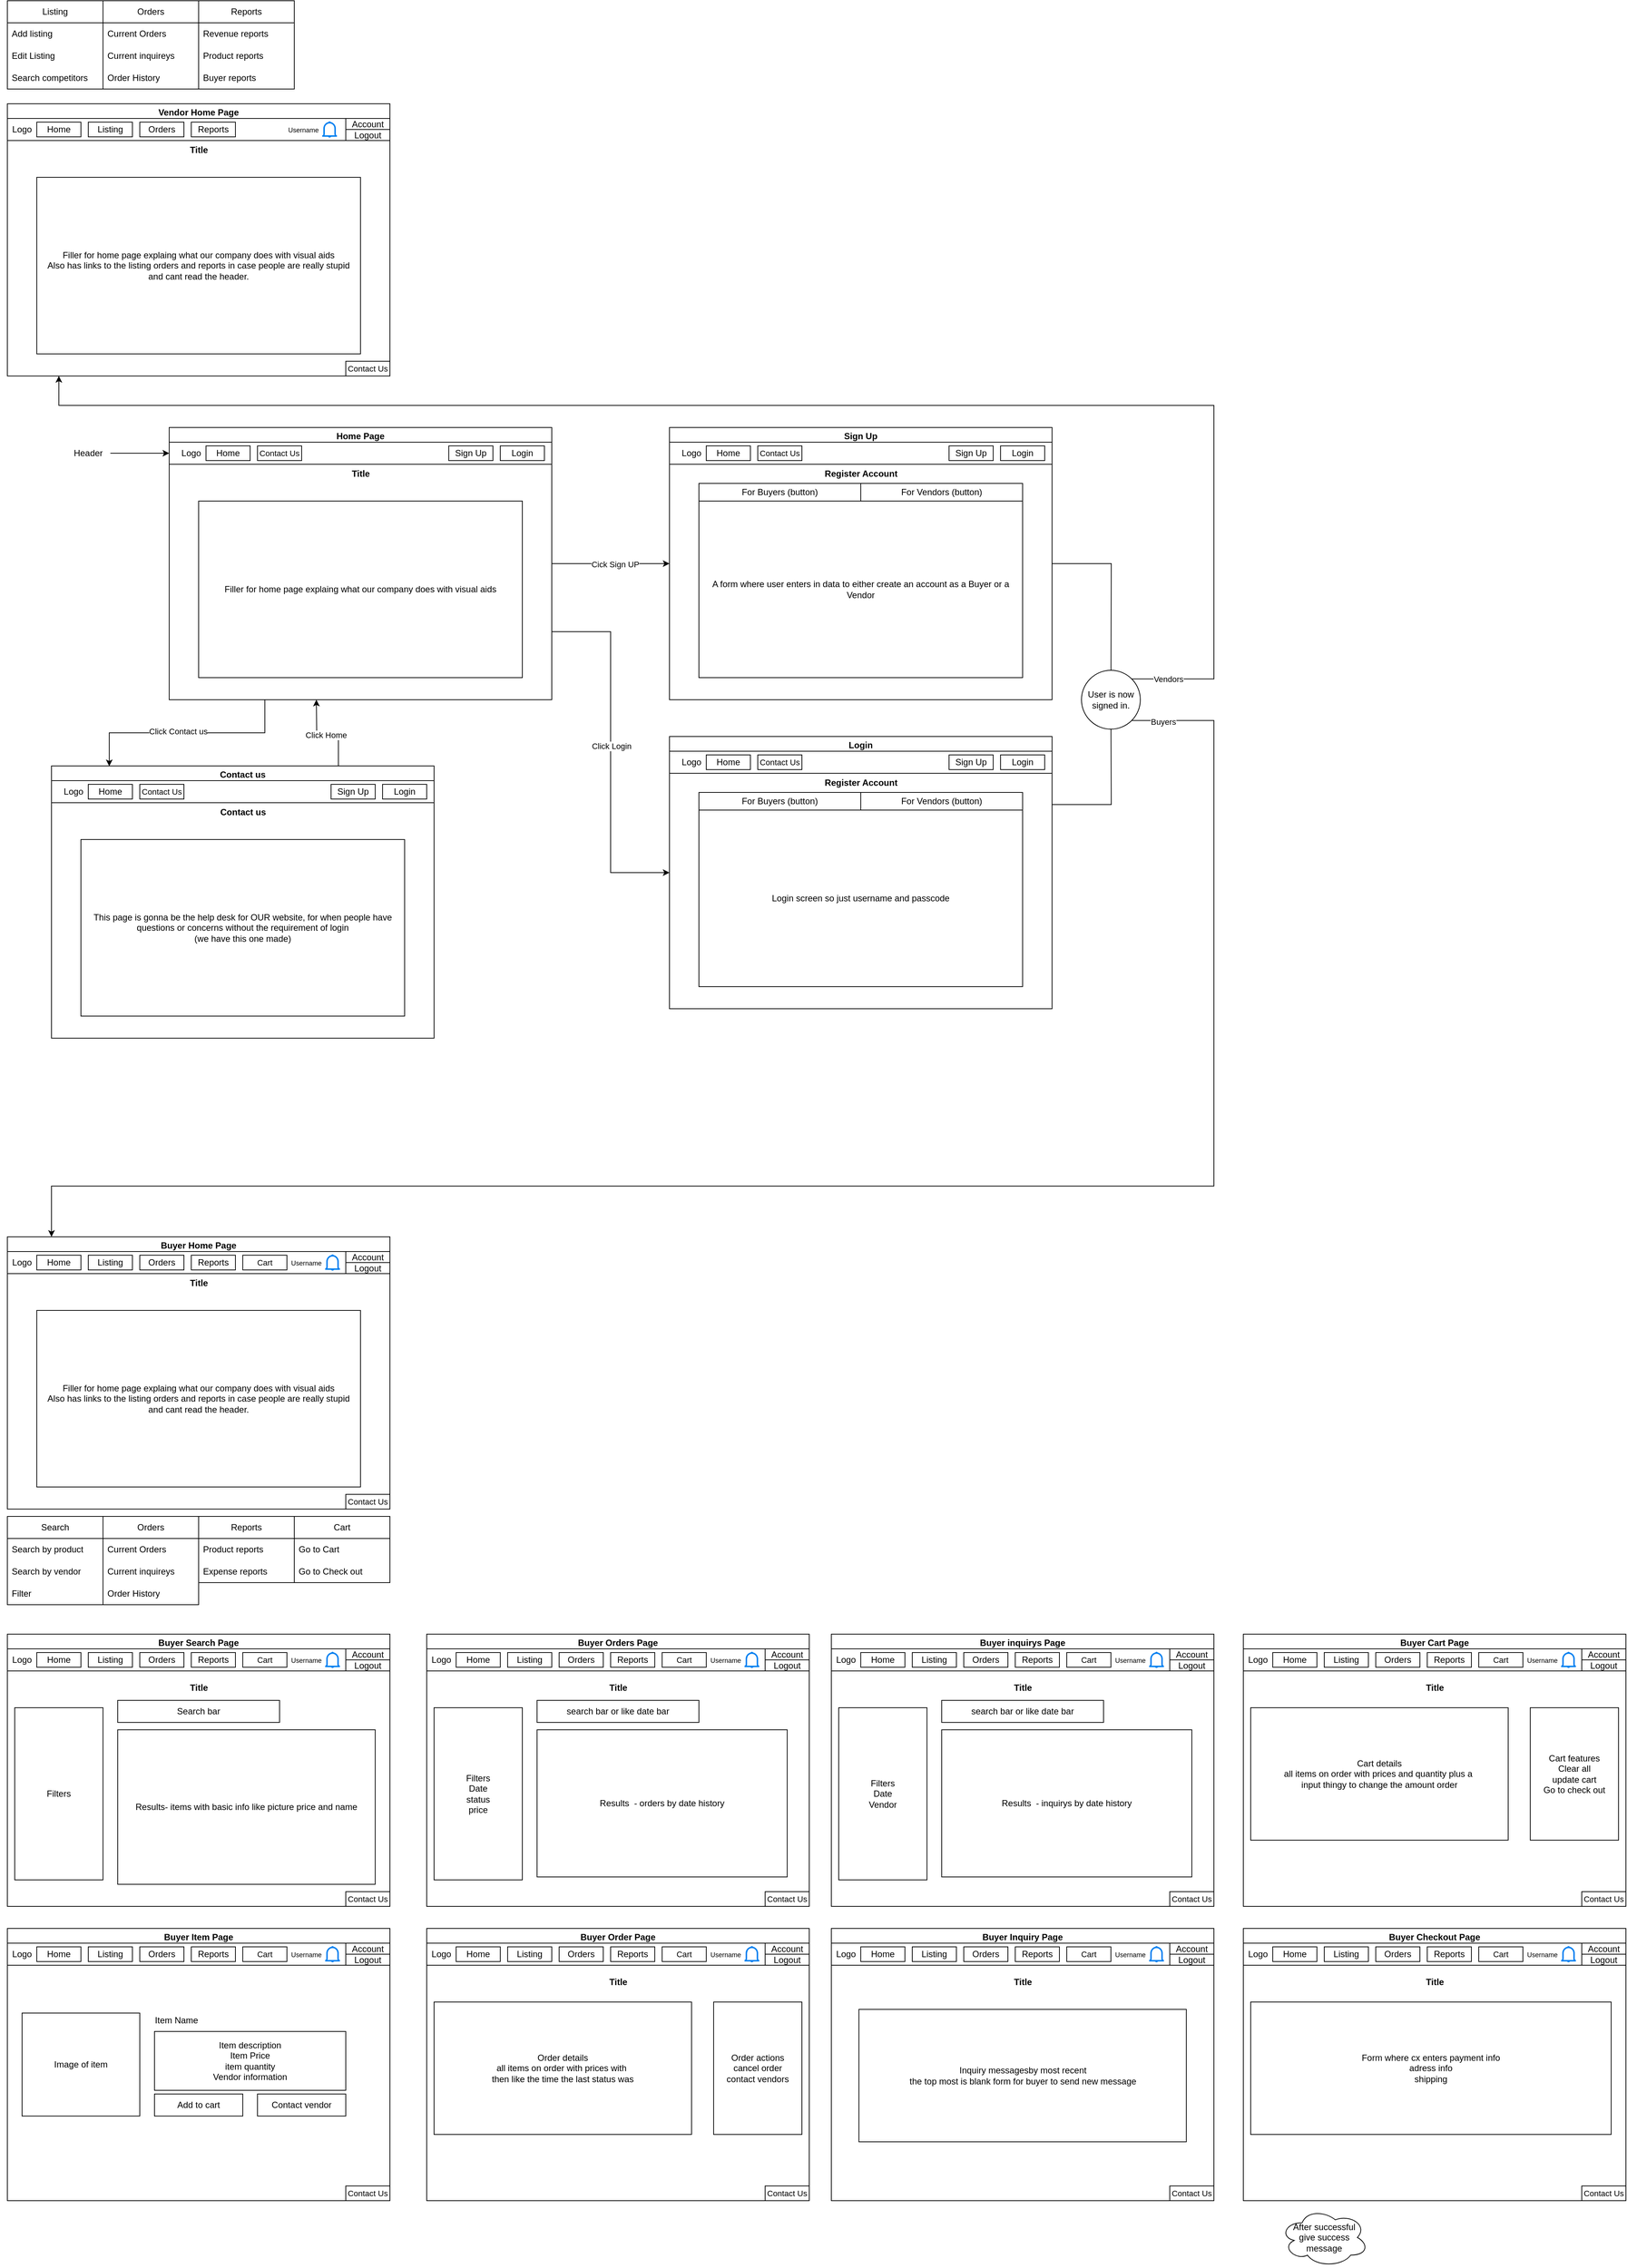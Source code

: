 <mxfile version="21.6.8" type="device">
  <diagram name="Page-1" id="WBhZYqXXclYs0Okjmv7t">
    <mxGraphModel dx="2363" dy="2467" grid="1" gridSize="10" guides="1" tooltips="1" connect="1" arrows="1" fold="1" page="1" pageScale="1" pageWidth="850" pageHeight="1100" math="0" shadow="0">
      <root>
        <mxCell id="0" />
        <mxCell id="1" parent="0" />
        <mxCell id="lzTPpIHOZ9qLrul43G57-21" style="edgeStyle=orthogonalEdgeStyle;rounded=0;orthogonalLoop=1;jettySize=auto;html=1;exitX=0.25;exitY=1;exitDx=0;exitDy=0;entryX=0.151;entryY=0.001;entryDx=0;entryDy=0;entryPerimeter=0;" parent="1" source="lzTPpIHOZ9qLrul43G57-2" target="lzTPpIHOZ9qLrul43G57-22" edge="1">
          <mxGeometry relative="1" as="geometry">
            <mxPoint x="120" y="480" as="targetPoint" />
          </mxGeometry>
        </mxCell>
        <mxCell id="lzTPpIHOZ9qLrul43G57-33" value="Click Contact us" style="edgeLabel;html=1;align=center;verticalAlign=middle;resizable=0;points=[];" parent="lzTPpIHOZ9qLrul43G57-21" vertex="1" connectable="0">
          <mxGeometry x="0.08" y="-2" relative="1" as="geometry">
            <mxPoint as="offset" />
          </mxGeometry>
        </mxCell>
        <mxCell id="lzTPpIHOZ9qLrul43G57-34" style="edgeStyle=orthogonalEdgeStyle;rounded=0;orthogonalLoop=1;jettySize=auto;html=1;exitX=1;exitY=0.5;exitDx=0;exitDy=0;entryX=0;entryY=0.5;entryDx=0;entryDy=0;" parent="1" source="lzTPpIHOZ9qLrul43G57-2" target="lzTPpIHOZ9qLrul43G57-50" edge="1">
          <mxGeometry relative="1" as="geometry">
            <mxPoint x="910" y="205.333" as="targetPoint" />
          </mxGeometry>
        </mxCell>
        <mxCell id="lzTPpIHOZ9qLrul43G57-38" value="Text" style="edgeLabel;html=1;align=center;verticalAlign=middle;resizable=0;points=[];" parent="lzTPpIHOZ9qLrul43G57-34" vertex="1" connectable="0">
          <mxGeometry x="0.045" y="-1" relative="1" as="geometry">
            <mxPoint as="offset" />
          </mxGeometry>
        </mxCell>
        <mxCell id="lzTPpIHOZ9qLrul43G57-39" value="Cick Sign UP" style="edgeLabel;html=1;align=center;verticalAlign=middle;resizable=0;points=[];" parent="lzTPpIHOZ9qLrul43G57-34" vertex="1" connectable="0">
          <mxGeometry x="0.078" y="-1" relative="1" as="geometry">
            <mxPoint as="offset" />
          </mxGeometry>
        </mxCell>
        <mxCell id="lzTPpIHOZ9qLrul43G57-73" style="edgeStyle=orthogonalEdgeStyle;rounded=0;orthogonalLoop=1;jettySize=auto;html=1;exitX=1;exitY=0.75;exitDx=0;exitDy=0;entryX=0;entryY=0.5;entryDx=0;entryDy=0;" parent="1" source="lzTPpIHOZ9qLrul43G57-2" target="lzTPpIHOZ9qLrul43G57-62" edge="1">
          <mxGeometry relative="1" as="geometry" />
        </mxCell>
        <mxCell id="lzTPpIHOZ9qLrul43G57-74" value="Click Login" style="edgeLabel;html=1;align=center;verticalAlign=middle;resizable=0;points=[];" parent="lzTPpIHOZ9qLrul43G57-73" vertex="1" connectable="0">
          <mxGeometry x="-0.035" y="1" relative="1" as="geometry">
            <mxPoint as="offset" />
          </mxGeometry>
        </mxCell>
        <mxCell id="lzTPpIHOZ9qLrul43G57-2" value="Home Page" style="swimlane;whiteSpace=wrap;html=1;" parent="1" vertex="1">
          <mxGeometry x="240" y="20" width="520" height="370" as="geometry" />
        </mxCell>
        <mxCell id="lzTPpIHOZ9qLrul43G57-3" value="" style="rounded=0;whiteSpace=wrap;html=1;" parent="lzTPpIHOZ9qLrul43G57-2" vertex="1">
          <mxGeometry y="20" width="520" height="30" as="geometry" />
        </mxCell>
        <mxCell id="lzTPpIHOZ9qLrul43G57-12" value="Home" style="html=1;whiteSpace=wrap;" parent="lzTPpIHOZ9qLrul43G57-2" vertex="1">
          <mxGeometry x="50" y="25" width="60" height="20" as="geometry" />
        </mxCell>
        <mxCell id="lzTPpIHOZ9qLrul43G57-16" value="Contact Us" style="html=1;whiteSpace=wrap;fontSize=11;" parent="lzTPpIHOZ9qLrul43G57-2" vertex="1">
          <mxGeometry x="120" y="25" width="60" height="20" as="geometry" />
        </mxCell>
        <mxCell id="lzTPpIHOZ9qLrul43G57-17" value="Sign Up" style="html=1;whiteSpace=wrap;" parent="lzTPpIHOZ9qLrul43G57-2" vertex="1">
          <mxGeometry x="380" y="25" width="60" height="20" as="geometry" />
        </mxCell>
        <mxCell id="lzTPpIHOZ9qLrul43G57-18" value="Login" style="html=1;whiteSpace=wrap;" parent="lzTPpIHOZ9qLrul43G57-2" vertex="1">
          <mxGeometry x="450" y="25" width="60" height="20" as="geometry" />
        </mxCell>
        <mxCell id="lzTPpIHOZ9qLrul43G57-19" value="Title" style="text;align=center;fontStyle=1;verticalAlign=middle;spacingLeft=3;spacingRight=3;strokeColor=none;rotatable=0;points=[[0,0.5],[1,0.5]];portConstraint=eastwest;html=1;" parent="lzTPpIHOZ9qLrul43G57-2" vertex="1">
          <mxGeometry x="220" y="50" width="80" height="26" as="geometry" />
        </mxCell>
        <mxCell id="lzTPpIHOZ9qLrul43G57-20" value="Filler for home page explaing what our company does with visual aids" style="html=1;whiteSpace=wrap;" parent="lzTPpIHOZ9qLrul43G57-2" vertex="1">
          <mxGeometry x="40" y="100" width="440" height="240" as="geometry" />
        </mxCell>
        <mxCell id="lzTPpIHOZ9qLrul43G57-4" value="Logo" style="text;html=1;strokeColor=none;fillColor=none;align=center;verticalAlign=middle;whiteSpace=wrap;rounded=0;" parent="1" vertex="1">
          <mxGeometry x="240" y="40" width="60" height="30" as="geometry" />
        </mxCell>
        <mxCell id="lzTPpIHOZ9qLrul43G57-5" value="Header" style="text;html=1;strokeColor=none;fillColor=none;align=center;verticalAlign=middle;whiteSpace=wrap;rounded=0;" parent="1" vertex="1">
          <mxGeometry x="100" y="40" width="60" height="30" as="geometry" />
        </mxCell>
        <mxCell id="lzTPpIHOZ9qLrul43G57-6" value="" style="endArrow=classic;html=1;rounded=0;exitX=1;exitY=0.5;exitDx=0;exitDy=0;entryX=0;entryY=0.5;entryDx=0;entryDy=0;" parent="1" source="lzTPpIHOZ9qLrul43G57-5" target="lzTPpIHOZ9qLrul43G57-4" edge="1">
          <mxGeometry width="50" height="50" relative="1" as="geometry">
            <mxPoint x="170" y="90" as="sourcePoint" />
            <mxPoint x="220" y="40" as="targetPoint" />
          </mxGeometry>
        </mxCell>
        <mxCell id="lzTPpIHOZ9qLrul43G57-35" style="edgeStyle=orthogonalEdgeStyle;rounded=0;orthogonalLoop=1;jettySize=auto;html=1;exitX=0.75;exitY=0;exitDx=0;exitDy=0;" parent="1" source="lzTPpIHOZ9qLrul43G57-22" edge="1">
          <mxGeometry relative="1" as="geometry">
            <mxPoint x="440" y="390" as="targetPoint" />
          </mxGeometry>
        </mxCell>
        <mxCell id="lzTPpIHOZ9qLrul43G57-36" value="Click Home" style="edgeLabel;html=1;align=center;verticalAlign=middle;resizable=0;points=[];" parent="lzTPpIHOZ9qLrul43G57-35" vertex="1" connectable="0">
          <mxGeometry x="0.032" y="2" relative="1" as="geometry">
            <mxPoint as="offset" />
          </mxGeometry>
        </mxCell>
        <mxCell id="lzTPpIHOZ9qLrul43G57-22" value="Contact us" style="swimlane;whiteSpace=wrap;html=1;" parent="1" vertex="1">
          <mxGeometry x="80" y="480" width="520" height="370" as="geometry" />
        </mxCell>
        <mxCell id="lzTPpIHOZ9qLrul43G57-23" value="" style="rounded=0;whiteSpace=wrap;html=1;" parent="lzTPpIHOZ9qLrul43G57-22" vertex="1">
          <mxGeometry y="20" width="520" height="30" as="geometry" />
        </mxCell>
        <mxCell id="lzTPpIHOZ9qLrul43G57-24" value="Home" style="html=1;whiteSpace=wrap;" parent="lzTPpIHOZ9qLrul43G57-22" vertex="1">
          <mxGeometry x="50" y="25" width="60" height="20" as="geometry" />
        </mxCell>
        <mxCell id="lzTPpIHOZ9qLrul43G57-25" value="Contact Us" style="html=1;whiteSpace=wrap;fontSize=11;" parent="lzTPpIHOZ9qLrul43G57-22" vertex="1">
          <mxGeometry x="120" y="25" width="60" height="20" as="geometry" />
        </mxCell>
        <mxCell id="lzTPpIHOZ9qLrul43G57-26" value="Sign Up" style="html=1;whiteSpace=wrap;" parent="lzTPpIHOZ9qLrul43G57-22" vertex="1">
          <mxGeometry x="380" y="25" width="60" height="20" as="geometry" />
        </mxCell>
        <mxCell id="lzTPpIHOZ9qLrul43G57-27" value="Login" style="html=1;whiteSpace=wrap;" parent="lzTPpIHOZ9qLrul43G57-22" vertex="1">
          <mxGeometry x="450" y="25" width="60" height="20" as="geometry" />
        </mxCell>
        <mxCell id="lzTPpIHOZ9qLrul43G57-28" value="Contact us" style="text;align=center;fontStyle=1;verticalAlign=middle;spacingLeft=3;spacingRight=3;strokeColor=none;rotatable=0;points=[[0,0.5],[1,0.5]];portConstraint=eastwest;html=1;" parent="lzTPpIHOZ9qLrul43G57-22" vertex="1">
          <mxGeometry x="220" y="50" width="80" height="26" as="geometry" />
        </mxCell>
        <mxCell id="lzTPpIHOZ9qLrul43G57-29" value="This page is gonna be the help desk for OUR website, for when people have questions or concerns without the requirement of login&lt;br&gt;(we have this one made)" style="html=1;whiteSpace=wrap;" parent="lzTPpIHOZ9qLrul43G57-22" vertex="1">
          <mxGeometry x="40" y="100" width="440" height="240" as="geometry" />
        </mxCell>
        <mxCell id="lzTPpIHOZ9qLrul43G57-30" value="Logo" style="text;html=1;strokeColor=none;fillColor=none;align=center;verticalAlign=middle;whiteSpace=wrap;rounded=0;" parent="1" vertex="1">
          <mxGeometry x="80" y="500" width="60" height="30" as="geometry" />
        </mxCell>
        <mxCell id="lzTPpIHOZ9qLrul43G57-76" style="edgeStyle=orthogonalEdgeStyle;rounded=0;orthogonalLoop=1;jettySize=auto;html=1;exitX=1;exitY=0.5;exitDx=0;exitDy=0;" parent="1" source="lzTPpIHOZ9qLrul43G57-50" edge="1">
          <mxGeometry relative="1" as="geometry">
            <mxPoint x="1520" y="400.0" as="targetPoint" />
          </mxGeometry>
        </mxCell>
        <mxCell id="lzTPpIHOZ9qLrul43G57-50" value="Sign Up" style="swimlane;whiteSpace=wrap;html=1;" parent="1" vertex="1">
          <mxGeometry x="920" y="20" width="520" height="370" as="geometry" />
        </mxCell>
        <mxCell id="lzTPpIHOZ9qLrul43G57-51" value="" style="rounded=0;whiteSpace=wrap;html=1;" parent="lzTPpIHOZ9qLrul43G57-50" vertex="1">
          <mxGeometry y="20" width="520" height="30" as="geometry" />
        </mxCell>
        <mxCell id="lzTPpIHOZ9qLrul43G57-52" value="Home" style="html=1;whiteSpace=wrap;" parent="lzTPpIHOZ9qLrul43G57-50" vertex="1">
          <mxGeometry x="50" y="25" width="60" height="20" as="geometry" />
        </mxCell>
        <mxCell id="lzTPpIHOZ9qLrul43G57-53" value="Contact Us" style="html=1;whiteSpace=wrap;fontSize=11;" parent="lzTPpIHOZ9qLrul43G57-50" vertex="1">
          <mxGeometry x="120" y="25" width="60" height="20" as="geometry" />
        </mxCell>
        <mxCell id="lzTPpIHOZ9qLrul43G57-54" value="Sign Up" style="html=1;whiteSpace=wrap;" parent="lzTPpIHOZ9qLrul43G57-50" vertex="1">
          <mxGeometry x="380" y="25" width="60" height="20" as="geometry" />
        </mxCell>
        <mxCell id="lzTPpIHOZ9qLrul43G57-55" value="Login" style="html=1;whiteSpace=wrap;" parent="lzTPpIHOZ9qLrul43G57-50" vertex="1">
          <mxGeometry x="450" y="25" width="60" height="20" as="geometry" />
        </mxCell>
        <mxCell id="lzTPpIHOZ9qLrul43G57-56" value="Register Account" style="text;align=center;fontStyle=1;verticalAlign=middle;spacingLeft=3;spacingRight=3;strokeColor=none;rotatable=0;points=[[0,0.5],[1,0.5]];portConstraint=eastwest;html=1;" parent="lzTPpIHOZ9qLrul43G57-50" vertex="1">
          <mxGeometry x="220" y="50" width="80" height="26" as="geometry" />
        </mxCell>
        <mxCell id="lzTPpIHOZ9qLrul43G57-57" value="A form where user enters in data to either create an account as a Buyer or a Vendor" style="html=1;whiteSpace=wrap;" parent="lzTPpIHOZ9qLrul43G57-50" vertex="1">
          <mxGeometry x="40" y="100" width="440" height="240" as="geometry" />
        </mxCell>
        <mxCell id="lzTPpIHOZ9qLrul43G57-59" value="For Buyers (button)" style="rounded=0;whiteSpace=wrap;html=1;" parent="lzTPpIHOZ9qLrul43G57-50" vertex="1">
          <mxGeometry x="40" y="76" width="220" height="24" as="geometry" />
        </mxCell>
        <mxCell id="lzTPpIHOZ9qLrul43G57-60" value="For Vendors (button)" style="rounded=0;whiteSpace=wrap;html=1;" parent="lzTPpIHOZ9qLrul43G57-50" vertex="1">
          <mxGeometry x="260" y="76" width="220" height="24" as="geometry" />
        </mxCell>
        <mxCell id="lzTPpIHOZ9qLrul43G57-58" value="Logo" style="text;html=1;strokeColor=none;fillColor=none;align=center;verticalAlign=middle;whiteSpace=wrap;rounded=0;" parent="1" vertex="1">
          <mxGeometry x="920" y="40" width="60" height="30" as="geometry" />
        </mxCell>
        <mxCell id="lzTPpIHOZ9qLrul43G57-77" style="edgeStyle=orthogonalEdgeStyle;rounded=0;orthogonalLoop=1;jettySize=auto;html=1;exitX=1;exitY=0.25;exitDx=0;exitDy=0;" parent="1" source="lzTPpIHOZ9qLrul43G57-62" edge="1">
          <mxGeometry relative="1" as="geometry">
            <mxPoint x="1520" y="400.0" as="targetPoint" />
          </mxGeometry>
        </mxCell>
        <mxCell id="lzTPpIHOZ9qLrul43G57-62" value="Login" style="swimlane;whiteSpace=wrap;html=1;" parent="1" vertex="1">
          <mxGeometry x="920" y="440" width="520" height="370" as="geometry" />
        </mxCell>
        <mxCell id="lzTPpIHOZ9qLrul43G57-63" value="" style="rounded=0;whiteSpace=wrap;html=1;" parent="lzTPpIHOZ9qLrul43G57-62" vertex="1">
          <mxGeometry y="20" width="520" height="30" as="geometry" />
        </mxCell>
        <mxCell id="lzTPpIHOZ9qLrul43G57-64" value="Home" style="html=1;whiteSpace=wrap;" parent="lzTPpIHOZ9qLrul43G57-62" vertex="1">
          <mxGeometry x="50" y="25" width="60" height="20" as="geometry" />
        </mxCell>
        <mxCell id="lzTPpIHOZ9qLrul43G57-65" value="Contact Us" style="html=1;whiteSpace=wrap;fontSize=11;" parent="lzTPpIHOZ9qLrul43G57-62" vertex="1">
          <mxGeometry x="120" y="25" width="60" height="20" as="geometry" />
        </mxCell>
        <mxCell id="lzTPpIHOZ9qLrul43G57-66" value="Sign Up" style="html=1;whiteSpace=wrap;" parent="lzTPpIHOZ9qLrul43G57-62" vertex="1">
          <mxGeometry x="380" y="25" width="60" height="20" as="geometry" />
        </mxCell>
        <mxCell id="lzTPpIHOZ9qLrul43G57-67" value="Login" style="html=1;whiteSpace=wrap;" parent="lzTPpIHOZ9qLrul43G57-62" vertex="1">
          <mxGeometry x="450" y="25" width="60" height="20" as="geometry" />
        </mxCell>
        <mxCell id="lzTPpIHOZ9qLrul43G57-68" value="Register Account" style="text;align=center;fontStyle=1;verticalAlign=middle;spacingLeft=3;spacingRight=3;strokeColor=none;rotatable=0;points=[[0,0.5],[1,0.5]];portConstraint=eastwest;html=1;" parent="lzTPpIHOZ9qLrul43G57-62" vertex="1">
          <mxGeometry x="220" y="50" width="80" height="26" as="geometry" />
        </mxCell>
        <mxCell id="lzTPpIHOZ9qLrul43G57-69" value="Login screen so just username and passcode" style="html=1;whiteSpace=wrap;" parent="lzTPpIHOZ9qLrul43G57-62" vertex="1">
          <mxGeometry x="40" y="100" width="440" height="240" as="geometry" />
        </mxCell>
        <mxCell id="lzTPpIHOZ9qLrul43G57-70" value="For Buyers (button)" style="rounded=0;whiteSpace=wrap;html=1;" parent="lzTPpIHOZ9qLrul43G57-62" vertex="1">
          <mxGeometry x="40" y="76" width="220" height="24" as="geometry" />
        </mxCell>
        <mxCell id="lzTPpIHOZ9qLrul43G57-71" value="For Vendors (button)" style="rounded=0;whiteSpace=wrap;html=1;" parent="lzTPpIHOZ9qLrul43G57-62" vertex="1">
          <mxGeometry x="260" y="76" width="220" height="24" as="geometry" />
        </mxCell>
        <mxCell id="lzTPpIHOZ9qLrul43G57-72" value="Logo" style="text;html=1;strokeColor=none;fillColor=none;align=center;verticalAlign=middle;whiteSpace=wrap;rounded=0;" parent="1" vertex="1">
          <mxGeometry x="920" y="460" width="60" height="30" as="geometry" />
        </mxCell>
        <mxCell id="lzTPpIHOZ9qLrul43G57-79" style="edgeStyle=orthogonalEdgeStyle;rounded=0;orthogonalLoop=1;jettySize=auto;html=1;exitX=1;exitY=0;exitDx=0;exitDy=0;" parent="1" source="lzTPpIHOZ9qLrul43G57-78" edge="1">
          <mxGeometry relative="1" as="geometry">
            <mxPoint x="90" y="-50" as="targetPoint" />
            <Array as="points">
              <mxPoint x="1660" y="362" />
              <mxPoint x="1660" y="-10" />
            </Array>
          </mxGeometry>
        </mxCell>
        <mxCell id="lzTPpIHOZ9qLrul43G57-90" value="Vendors" style="edgeLabel;html=1;align=center;verticalAlign=middle;resizable=0;points=[];" parent="lzTPpIHOZ9qLrul43G57-79" vertex="1" connectable="0">
          <mxGeometry x="-0.953" relative="1" as="geometry">
            <mxPoint as="offset" />
          </mxGeometry>
        </mxCell>
        <mxCell id="lzTPpIHOZ9qLrul43G57-91" style="edgeStyle=orthogonalEdgeStyle;rounded=0;orthogonalLoop=1;jettySize=auto;html=1;exitX=1;exitY=1;exitDx=0;exitDy=0;" parent="1" source="lzTPpIHOZ9qLrul43G57-78" edge="1">
          <mxGeometry relative="1" as="geometry">
            <mxPoint x="80" y="1120" as="targetPoint" />
            <Array as="points">
              <mxPoint x="1660" y="418" />
              <mxPoint x="1660" y="1051" />
            </Array>
          </mxGeometry>
        </mxCell>
        <mxCell id="lzTPpIHOZ9qLrul43G57-92" value="Buyers" style="edgeLabel;html=1;align=center;verticalAlign=middle;resizable=0;points=[];" parent="lzTPpIHOZ9qLrul43G57-91" vertex="1" connectable="0">
          <mxGeometry x="-0.964" y="-1" relative="1" as="geometry">
            <mxPoint x="-1" as="offset" />
          </mxGeometry>
        </mxCell>
        <mxCell id="lzTPpIHOZ9qLrul43G57-78" value="User is now signed in." style="ellipse;whiteSpace=wrap;html=1;aspect=fixed;" parent="1" vertex="1">
          <mxGeometry x="1480" y="350" width="80" height="80" as="geometry" />
        </mxCell>
        <mxCell id="lzTPpIHOZ9qLrul43G57-81" value="Vendor Home Page" style="swimlane;whiteSpace=wrap;html=1;" parent="1" vertex="1">
          <mxGeometry x="20" y="-420" width="520" height="370" as="geometry" />
        </mxCell>
        <mxCell id="lzTPpIHOZ9qLrul43G57-82" value="" style="rounded=0;whiteSpace=wrap;html=1;" parent="lzTPpIHOZ9qLrul43G57-81" vertex="1">
          <mxGeometry y="20" width="520" height="30" as="geometry" />
        </mxCell>
        <mxCell id="lzTPpIHOZ9qLrul43G57-83" value="Home" style="html=1;whiteSpace=wrap;" parent="lzTPpIHOZ9qLrul43G57-81" vertex="1">
          <mxGeometry x="40" y="25" width="60" height="20" as="geometry" />
        </mxCell>
        <mxCell id="lzTPpIHOZ9qLrul43G57-84" value="Contact Us" style="html=1;whiteSpace=wrap;fontSize=11;" parent="lzTPpIHOZ9qLrul43G57-81" vertex="1">
          <mxGeometry x="460" y="350" width="60" height="20" as="geometry" />
        </mxCell>
        <mxCell id="lzTPpIHOZ9qLrul43G57-86" value="Logout" style="html=1;whiteSpace=wrap;" parent="lzTPpIHOZ9qLrul43G57-81" vertex="1">
          <mxGeometry x="460" y="35" width="60" height="15" as="geometry" />
        </mxCell>
        <mxCell id="lzTPpIHOZ9qLrul43G57-87" value="Title" style="text;align=center;fontStyle=1;verticalAlign=middle;spacingLeft=3;spacingRight=3;strokeColor=none;rotatable=0;points=[[0,0.5],[1,0.5]];portConstraint=eastwest;html=1;" parent="lzTPpIHOZ9qLrul43G57-81" vertex="1">
          <mxGeometry x="220" y="50" width="80" height="26" as="geometry" />
        </mxCell>
        <mxCell id="lzTPpIHOZ9qLrul43G57-88" value="Filler for home page explaing what our company does with visual aids&lt;br&gt;Also has links to the listing orders and reports in case people are really stupid&lt;br&gt;and cant read the header." style="html=1;whiteSpace=wrap;" parent="lzTPpIHOZ9qLrul43G57-81" vertex="1">
          <mxGeometry x="40" y="100" width="440" height="240" as="geometry" />
        </mxCell>
        <mxCell id="lzTPpIHOZ9qLrul43G57-94" value="Account" style="html=1;whiteSpace=wrap;" parent="lzTPpIHOZ9qLrul43G57-81" vertex="1">
          <mxGeometry x="460" y="20" width="60" height="15" as="geometry" />
        </mxCell>
        <mxCell id="lzTPpIHOZ9qLrul43G57-95" value="Listing" style="html=1;whiteSpace=wrap;" parent="lzTPpIHOZ9qLrul43G57-81" vertex="1">
          <mxGeometry x="110" y="25" width="60" height="20" as="geometry" />
        </mxCell>
        <mxCell id="lzTPpIHOZ9qLrul43G57-96" value="Orders" style="html=1;whiteSpace=wrap;" parent="lzTPpIHOZ9qLrul43G57-81" vertex="1">
          <mxGeometry x="180" y="25" width="60" height="20" as="geometry" />
        </mxCell>
        <mxCell id="lzTPpIHOZ9qLrul43G57-97" value="Reports" style="html=1;whiteSpace=wrap;" parent="lzTPpIHOZ9qLrul43G57-81" vertex="1">
          <mxGeometry x="250" y="25" width="60" height="20" as="geometry" />
        </mxCell>
        <mxCell id="lzTPpIHOZ9qLrul43G57-168" value="&lt;font style=&quot;font-size: 9px;&quot;&gt;Username&lt;/font&gt;" style="text;html=1;strokeColor=none;fillColor=none;align=center;verticalAlign=middle;whiteSpace=wrap;rounded=0;" parent="lzTPpIHOZ9qLrul43G57-81" vertex="1">
          <mxGeometry x="380" y="25" width="45" height="20" as="geometry" />
        </mxCell>
        <mxCell id="lzTPpIHOZ9qLrul43G57-169" value="" style="html=1;verticalLabelPosition=bottom;align=center;labelBackgroundColor=#ffffff;verticalAlign=top;strokeWidth=2;strokeColor=#0080F0;shadow=0;dashed=0;shape=mxgraph.ios7.icons.bell;" parent="lzTPpIHOZ9qLrul43G57-81" vertex="1">
          <mxGeometry x="428" y="25" width="20" height="20" as="geometry" />
        </mxCell>
        <mxCell id="lzTPpIHOZ9qLrul43G57-89" value="Logo" style="text;html=1;strokeColor=none;fillColor=none;align=center;verticalAlign=middle;whiteSpace=wrap;rounded=0;" parent="lzTPpIHOZ9qLrul43G57-81" vertex="1">
          <mxGeometry x="-10" y="20" width="60" height="30" as="geometry" />
        </mxCell>
        <mxCell id="lzTPpIHOZ9qLrul43G57-98" value="Listing" style="swimlane;fontStyle=0;childLayout=stackLayout;horizontal=1;startSize=30;horizontalStack=0;resizeParent=1;resizeParentMax=0;resizeLast=0;collapsible=1;marginBottom=0;whiteSpace=wrap;html=1;" parent="1" vertex="1">
          <mxGeometry x="20" y="-560" width="130" height="120" as="geometry" />
        </mxCell>
        <mxCell id="lzTPpIHOZ9qLrul43G57-99" value="Add listing" style="text;strokeColor=none;fillColor=none;align=left;verticalAlign=middle;spacingLeft=4;spacingRight=4;overflow=hidden;points=[[0,0.5],[1,0.5]];portConstraint=eastwest;rotatable=0;whiteSpace=wrap;html=1;" parent="lzTPpIHOZ9qLrul43G57-98" vertex="1">
          <mxGeometry y="30" width="130" height="30" as="geometry" />
        </mxCell>
        <mxCell id="lzTPpIHOZ9qLrul43G57-100" value="Edit Listing" style="text;strokeColor=none;fillColor=none;align=left;verticalAlign=middle;spacingLeft=4;spacingRight=4;overflow=hidden;points=[[0,0.5],[1,0.5]];portConstraint=eastwest;rotatable=0;whiteSpace=wrap;html=1;" parent="lzTPpIHOZ9qLrul43G57-98" vertex="1">
          <mxGeometry y="60" width="130" height="30" as="geometry" />
        </mxCell>
        <mxCell id="lzTPpIHOZ9qLrul43G57-101" value="Search competitors" style="text;strokeColor=none;fillColor=none;align=left;verticalAlign=middle;spacingLeft=4;spacingRight=4;overflow=hidden;points=[[0,0.5],[1,0.5]];portConstraint=eastwest;rotatable=0;whiteSpace=wrap;html=1;" parent="lzTPpIHOZ9qLrul43G57-98" vertex="1">
          <mxGeometry y="90" width="130" height="30" as="geometry" />
        </mxCell>
        <mxCell id="lzTPpIHOZ9qLrul43G57-105" value="Orders" style="swimlane;fontStyle=0;childLayout=stackLayout;horizontal=1;startSize=30;horizontalStack=0;resizeParent=1;resizeParentMax=0;resizeLast=0;collapsible=1;marginBottom=0;whiteSpace=wrap;html=1;" parent="1" vertex="1">
          <mxGeometry x="150" y="-560" width="130" height="120" as="geometry" />
        </mxCell>
        <mxCell id="lzTPpIHOZ9qLrul43G57-106" value="Current Orders" style="text;strokeColor=none;fillColor=none;align=left;verticalAlign=middle;spacingLeft=4;spacingRight=4;overflow=hidden;points=[[0,0.5],[1,0.5]];portConstraint=eastwest;rotatable=0;whiteSpace=wrap;html=1;" parent="lzTPpIHOZ9qLrul43G57-105" vertex="1">
          <mxGeometry y="30" width="130" height="30" as="geometry" />
        </mxCell>
        <mxCell id="lzTPpIHOZ9qLrul43G57-107" value="Current inquireys&amp;nbsp;" style="text;strokeColor=none;fillColor=none;align=left;verticalAlign=middle;spacingLeft=4;spacingRight=4;overflow=hidden;points=[[0,0.5],[1,0.5]];portConstraint=eastwest;rotatable=0;whiteSpace=wrap;html=1;" parent="lzTPpIHOZ9qLrul43G57-105" vertex="1">
          <mxGeometry y="60" width="130" height="30" as="geometry" />
        </mxCell>
        <mxCell id="lzTPpIHOZ9qLrul43G57-108" value="Order History" style="text;strokeColor=none;fillColor=none;align=left;verticalAlign=middle;spacingLeft=4;spacingRight=4;overflow=hidden;points=[[0,0.5],[1,0.5]];portConstraint=eastwest;rotatable=0;whiteSpace=wrap;html=1;" parent="lzTPpIHOZ9qLrul43G57-105" vertex="1">
          <mxGeometry y="90" width="130" height="30" as="geometry" />
        </mxCell>
        <mxCell id="lzTPpIHOZ9qLrul43G57-109" value="Reports" style="swimlane;fontStyle=0;childLayout=stackLayout;horizontal=1;startSize=30;horizontalStack=0;resizeParent=1;resizeParentMax=0;resizeLast=0;collapsible=1;marginBottom=0;whiteSpace=wrap;html=1;" parent="1" vertex="1">
          <mxGeometry x="280" y="-560" width="130" height="120" as="geometry" />
        </mxCell>
        <mxCell id="lzTPpIHOZ9qLrul43G57-110" value="Revenue reports" style="text;strokeColor=none;fillColor=none;align=left;verticalAlign=middle;spacingLeft=4;spacingRight=4;overflow=hidden;points=[[0,0.5],[1,0.5]];portConstraint=eastwest;rotatable=0;whiteSpace=wrap;html=1;" parent="lzTPpIHOZ9qLrul43G57-109" vertex="1">
          <mxGeometry y="30" width="130" height="30" as="geometry" />
        </mxCell>
        <mxCell id="lzTPpIHOZ9qLrul43G57-111" value="Product reports" style="text;strokeColor=none;fillColor=none;align=left;verticalAlign=middle;spacingLeft=4;spacingRight=4;overflow=hidden;points=[[0,0.5],[1,0.5]];portConstraint=eastwest;rotatable=0;whiteSpace=wrap;html=1;" parent="lzTPpIHOZ9qLrul43G57-109" vertex="1">
          <mxGeometry y="60" width="130" height="30" as="geometry" />
        </mxCell>
        <mxCell id="lzTPpIHOZ9qLrul43G57-112" value="Buyer reports" style="text;strokeColor=none;fillColor=none;align=left;verticalAlign=middle;spacingLeft=4;spacingRight=4;overflow=hidden;points=[[0,0.5],[1,0.5]];portConstraint=eastwest;rotatable=0;whiteSpace=wrap;html=1;" parent="lzTPpIHOZ9qLrul43G57-109" vertex="1">
          <mxGeometry y="90" width="130" height="30" as="geometry" />
        </mxCell>
        <mxCell id="lzTPpIHOZ9qLrul43G57-138" value="Buyer Home Page" style="swimlane;whiteSpace=wrap;html=1;" parent="1" vertex="1">
          <mxGeometry x="20" y="1120" width="520" height="370" as="geometry" />
        </mxCell>
        <mxCell id="lzTPpIHOZ9qLrul43G57-139" value="" style="rounded=0;whiteSpace=wrap;html=1;" parent="lzTPpIHOZ9qLrul43G57-138" vertex="1">
          <mxGeometry y="20" width="520" height="30" as="geometry" />
        </mxCell>
        <mxCell id="lzTPpIHOZ9qLrul43G57-140" value="Home" style="html=1;whiteSpace=wrap;" parent="lzTPpIHOZ9qLrul43G57-138" vertex="1">
          <mxGeometry x="40" y="25" width="60" height="20" as="geometry" />
        </mxCell>
        <mxCell id="lzTPpIHOZ9qLrul43G57-141" value="Cart" style="html=1;whiteSpace=wrap;fontSize=11;" parent="lzTPpIHOZ9qLrul43G57-138" vertex="1">
          <mxGeometry x="320" y="25" width="60" height="20" as="geometry" />
        </mxCell>
        <mxCell id="lzTPpIHOZ9qLrul43G57-142" value="Logout" style="html=1;whiteSpace=wrap;" parent="lzTPpIHOZ9qLrul43G57-138" vertex="1">
          <mxGeometry x="460" y="35" width="60" height="15" as="geometry" />
        </mxCell>
        <mxCell id="lzTPpIHOZ9qLrul43G57-143" value="Title" style="text;align=center;fontStyle=1;verticalAlign=middle;spacingLeft=3;spacingRight=3;strokeColor=none;rotatable=0;points=[[0,0.5],[1,0.5]];portConstraint=eastwest;html=1;" parent="lzTPpIHOZ9qLrul43G57-138" vertex="1">
          <mxGeometry x="220" y="50" width="80" height="26" as="geometry" />
        </mxCell>
        <mxCell id="lzTPpIHOZ9qLrul43G57-144" value="Filler for home page explaing what our company does with visual aids&lt;br style=&quot;border-color: var(--border-color);&quot;&gt;Also has links to the listing orders and reports in case people are really stupid&lt;br style=&quot;border-color: var(--border-color);&quot;&gt;and cant read the header." style="html=1;whiteSpace=wrap;" parent="lzTPpIHOZ9qLrul43G57-138" vertex="1">
          <mxGeometry x="40" y="100" width="440" height="240" as="geometry" />
        </mxCell>
        <mxCell id="lzTPpIHOZ9qLrul43G57-145" value="&lt;font style=&quot;font-size: 9px;&quot;&gt;Username&lt;/font&gt;" style="text;html=1;strokeColor=none;fillColor=none;align=center;verticalAlign=middle;whiteSpace=wrap;rounded=0;" parent="lzTPpIHOZ9qLrul43G57-138" vertex="1">
          <mxGeometry x="384" y="25" width="45" height="20" as="geometry" />
        </mxCell>
        <mxCell id="lzTPpIHOZ9qLrul43G57-146" value="Account" style="html=1;whiteSpace=wrap;" parent="lzTPpIHOZ9qLrul43G57-138" vertex="1">
          <mxGeometry x="460" y="20" width="60" height="15" as="geometry" />
        </mxCell>
        <mxCell id="lzTPpIHOZ9qLrul43G57-147" value="Listing" style="html=1;whiteSpace=wrap;" parent="lzTPpIHOZ9qLrul43G57-138" vertex="1">
          <mxGeometry x="110" y="25" width="60" height="20" as="geometry" />
        </mxCell>
        <mxCell id="lzTPpIHOZ9qLrul43G57-148" value="Orders" style="html=1;whiteSpace=wrap;" parent="lzTPpIHOZ9qLrul43G57-138" vertex="1">
          <mxGeometry x="180" y="25" width="60" height="20" as="geometry" />
        </mxCell>
        <mxCell id="lzTPpIHOZ9qLrul43G57-149" value="Reports" style="html=1;whiteSpace=wrap;" parent="lzTPpIHOZ9qLrul43G57-138" vertex="1">
          <mxGeometry x="250" y="25" width="60" height="20" as="geometry" />
        </mxCell>
        <mxCell id="lzTPpIHOZ9qLrul43G57-163" value="Contact Us" style="html=1;whiteSpace=wrap;fontSize=11;" parent="lzTPpIHOZ9qLrul43G57-138" vertex="1">
          <mxGeometry x="460" y="350" width="60" height="20" as="geometry" />
        </mxCell>
        <mxCell id="lzTPpIHOZ9qLrul43G57-150" value="Logo" style="text;html=1;strokeColor=none;fillColor=none;align=center;verticalAlign=middle;whiteSpace=wrap;rounded=0;" parent="lzTPpIHOZ9qLrul43G57-138" vertex="1">
          <mxGeometry x="-10" y="20" width="60" height="30" as="geometry" />
        </mxCell>
        <mxCell id="lzTPpIHOZ9qLrul43G57-167" value="" style="html=1;verticalLabelPosition=bottom;align=center;labelBackgroundColor=#ffffff;verticalAlign=top;strokeWidth=2;strokeColor=#0080F0;shadow=0;dashed=0;shape=mxgraph.ios7.icons.bell;" parent="lzTPpIHOZ9qLrul43G57-138" vertex="1">
          <mxGeometry x="432" y="25" width="20" height="20" as="geometry" />
        </mxCell>
        <mxCell id="lzTPpIHOZ9qLrul43G57-151" value="Search" style="swimlane;fontStyle=0;childLayout=stackLayout;horizontal=1;startSize=30;horizontalStack=0;resizeParent=1;resizeParentMax=0;resizeLast=0;collapsible=1;marginBottom=0;whiteSpace=wrap;html=1;" parent="1" vertex="1">
          <mxGeometry x="20" y="1500" width="130" height="120" as="geometry">
            <mxRectangle x="20" y="1500" width="80" height="30" as="alternateBounds" />
          </mxGeometry>
        </mxCell>
        <mxCell id="lzTPpIHOZ9qLrul43G57-152" value="Search by product" style="text;strokeColor=none;fillColor=none;align=left;verticalAlign=middle;spacingLeft=4;spacingRight=4;overflow=hidden;points=[[0,0.5],[1,0.5]];portConstraint=eastwest;rotatable=0;whiteSpace=wrap;html=1;" parent="lzTPpIHOZ9qLrul43G57-151" vertex="1">
          <mxGeometry y="30" width="130" height="30" as="geometry" />
        </mxCell>
        <mxCell id="lzTPpIHOZ9qLrul43G57-153" value="Search by vendor" style="text;align=left;verticalAlign=middle;spacingLeft=4;spacingRight=4;overflow=hidden;points=[[0,0.5],[1,0.5]];portConstraint=eastwest;rotatable=0;whiteSpace=wrap;html=1;" parent="lzTPpIHOZ9qLrul43G57-151" vertex="1">
          <mxGeometry y="60" width="130" height="30" as="geometry" />
        </mxCell>
        <mxCell id="i0WzTxd4GKsl4wko7aH3-4" value="Filter" style="text;align=left;verticalAlign=middle;spacingLeft=4;spacingRight=4;overflow=hidden;points=[[0,0.5],[1,0.5]];portConstraint=eastwest;rotatable=0;whiteSpace=wrap;html=1;" vertex="1" parent="lzTPpIHOZ9qLrul43G57-151">
          <mxGeometry y="90" width="130" height="30" as="geometry" />
        </mxCell>
        <mxCell id="lzTPpIHOZ9qLrul43G57-155" value="Orders" style="swimlane;fontStyle=0;childLayout=stackLayout;horizontal=1;startSize=30;horizontalStack=0;resizeParent=1;resizeParentMax=0;resizeLast=0;collapsible=1;marginBottom=0;whiteSpace=wrap;html=1;" parent="1" vertex="1">
          <mxGeometry x="150" y="1500" width="130" height="120" as="geometry" />
        </mxCell>
        <mxCell id="lzTPpIHOZ9qLrul43G57-156" value="Current Orders" style="text;strokeColor=none;fillColor=none;align=left;verticalAlign=middle;spacingLeft=4;spacingRight=4;overflow=hidden;points=[[0,0.5],[1,0.5]];portConstraint=eastwest;rotatable=0;whiteSpace=wrap;html=1;" parent="lzTPpIHOZ9qLrul43G57-155" vertex="1">
          <mxGeometry y="30" width="130" height="30" as="geometry" />
        </mxCell>
        <mxCell id="lzTPpIHOZ9qLrul43G57-157" value="Current inquireys&amp;nbsp;" style="text;strokeColor=none;fillColor=none;align=left;verticalAlign=middle;spacingLeft=4;spacingRight=4;overflow=hidden;points=[[0,0.5],[1,0.5]];portConstraint=eastwest;rotatable=0;whiteSpace=wrap;html=1;" parent="lzTPpIHOZ9qLrul43G57-155" vertex="1">
          <mxGeometry y="60" width="130" height="30" as="geometry" />
        </mxCell>
        <mxCell id="lzTPpIHOZ9qLrul43G57-158" value="Order History" style="text;strokeColor=none;fillColor=none;align=left;verticalAlign=middle;spacingLeft=4;spacingRight=4;overflow=hidden;points=[[0,0.5],[1,0.5]];portConstraint=eastwest;rotatable=0;whiteSpace=wrap;html=1;" parent="lzTPpIHOZ9qLrul43G57-155" vertex="1">
          <mxGeometry y="90" width="130" height="30" as="geometry" />
        </mxCell>
        <mxCell id="lzTPpIHOZ9qLrul43G57-159" value="Reports" style="swimlane;fontStyle=0;childLayout=stackLayout;horizontal=1;startSize=30;horizontalStack=0;resizeParent=1;resizeParentMax=0;resizeLast=0;collapsible=1;marginBottom=0;whiteSpace=wrap;html=1;" parent="1" vertex="1">
          <mxGeometry x="280" y="1500" width="130" height="90" as="geometry" />
        </mxCell>
        <mxCell id="lzTPpIHOZ9qLrul43G57-161" value="Product reports" style="text;strokeColor=none;fillColor=none;align=left;verticalAlign=middle;spacingLeft=4;spacingRight=4;overflow=hidden;points=[[0,0.5],[1,0.5]];portConstraint=eastwest;rotatable=0;whiteSpace=wrap;html=1;" parent="lzTPpIHOZ9qLrul43G57-159" vertex="1">
          <mxGeometry y="30" width="130" height="30" as="geometry" />
        </mxCell>
        <mxCell id="lzTPpIHOZ9qLrul43G57-162" value="Expense reports" style="text;strokeColor=none;fillColor=none;align=left;verticalAlign=middle;spacingLeft=4;spacingRight=4;overflow=hidden;points=[[0,0.5],[1,0.5]];portConstraint=eastwest;rotatable=0;whiteSpace=wrap;html=1;" parent="lzTPpIHOZ9qLrul43G57-159" vertex="1">
          <mxGeometry y="60" width="130" height="30" as="geometry" />
        </mxCell>
        <mxCell id="lzTPpIHOZ9qLrul43G57-164" value="Cart" style="swimlane;fontStyle=0;childLayout=stackLayout;horizontal=1;startSize=30;horizontalStack=0;resizeParent=1;resizeParentMax=0;resizeLast=0;collapsible=1;marginBottom=0;whiteSpace=wrap;html=1;" parent="1" vertex="1">
          <mxGeometry x="410" y="1500" width="130" height="90" as="geometry" />
        </mxCell>
        <mxCell id="lzTPpIHOZ9qLrul43G57-165" value="Go to Cart" style="text;strokeColor=none;fillColor=none;align=left;verticalAlign=middle;spacingLeft=4;spacingRight=4;overflow=hidden;points=[[0,0.5],[1,0.5]];portConstraint=eastwest;rotatable=0;whiteSpace=wrap;html=1;" parent="lzTPpIHOZ9qLrul43G57-164" vertex="1">
          <mxGeometry y="30" width="130" height="30" as="geometry" />
        </mxCell>
        <mxCell id="lzTPpIHOZ9qLrul43G57-166" value="Go to Check out" style="text;strokeColor=none;fillColor=none;align=left;verticalAlign=middle;spacingLeft=4;spacingRight=4;overflow=hidden;points=[[0,0.5],[1,0.5]];portConstraint=eastwest;rotatable=0;whiteSpace=wrap;html=1;" parent="lzTPpIHOZ9qLrul43G57-164" vertex="1">
          <mxGeometry y="60" width="130" height="30" as="geometry" />
        </mxCell>
        <mxCell id="i0WzTxd4GKsl4wko7aH3-5" value="Buyer Search Page" style="swimlane;whiteSpace=wrap;html=1;" vertex="1" parent="1">
          <mxGeometry x="20" y="1660" width="520" height="370" as="geometry" />
        </mxCell>
        <mxCell id="i0WzTxd4GKsl4wko7aH3-6" value="" style="rounded=0;whiteSpace=wrap;html=1;" vertex="1" parent="i0WzTxd4GKsl4wko7aH3-5">
          <mxGeometry y="20" width="520" height="30" as="geometry" />
        </mxCell>
        <mxCell id="i0WzTxd4GKsl4wko7aH3-7" value="Home" style="html=1;whiteSpace=wrap;" vertex="1" parent="i0WzTxd4GKsl4wko7aH3-5">
          <mxGeometry x="40" y="25" width="60" height="20" as="geometry" />
        </mxCell>
        <mxCell id="i0WzTxd4GKsl4wko7aH3-8" value="Cart" style="html=1;whiteSpace=wrap;fontSize=11;" vertex="1" parent="i0WzTxd4GKsl4wko7aH3-5">
          <mxGeometry x="320" y="25" width="60" height="20" as="geometry" />
        </mxCell>
        <mxCell id="i0WzTxd4GKsl4wko7aH3-9" value="Logout" style="html=1;whiteSpace=wrap;" vertex="1" parent="i0WzTxd4GKsl4wko7aH3-5">
          <mxGeometry x="460" y="35" width="60" height="15" as="geometry" />
        </mxCell>
        <mxCell id="i0WzTxd4GKsl4wko7aH3-10" value="Title" style="text;align=center;fontStyle=1;verticalAlign=middle;spacingLeft=3;spacingRight=3;strokeColor=none;rotatable=0;points=[[0,0.5],[1,0.5]];portConstraint=eastwest;html=1;" vertex="1" parent="i0WzTxd4GKsl4wko7aH3-5">
          <mxGeometry x="220" y="60" width="80" height="26" as="geometry" />
        </mxCell>
        <mxCell id="i0WzTxd4GKsl4wko7aH3-11" value="Search bar" style="html=1;whiteSpace=wrap;" vertex="1" parent="i0WzTxd4GKsl4wko7aH3-5">
          <mxGeometry x="150" y="90" width="220" height="30" as="geometry" />
        </mxCell>
        <mxCell id="i0WzTxd4GKsl4wko7aH3-12" value="&lt;font style=&quot;font-size: 9px;&quot;&gt;Username&lt;/font&gt;" style="text;html=1;strokeColor=none;fillColor=none;align=center;verticalAlign=middle;whiteSpace=wrap;rounded=0;" vertex="1" parent="i0WzTxd4GKsl4wko7aH3-5">
          <mxGeometry x="384" y="25" width="45" height="20" as="geometry" />
        </mxCell>
        <mxCell id="i0WzTxd4GKsl4wko7aH3-13" value="Account" style="html=1;whiteSpace=wrap;" vertex="1" parent="i0WzTxd4GKsl4wko7aH3-5">
          <mxGeometry x="460" y="20" width="60" height="15" as="geometry" />
        </mxCell>
        <mxCell id="i0WzTxd4GKsl4wko7aH3-14" value="Listing" style="html=1;whiteSpace=wrap;" vertex="1" parent="i0WzTxd4GKsl4wko7aH3-5">
          <mxGeometry x="110" y="25" width="60" height="20" as="geometry" />
        </mxCell>
        <mxCell id="i0WzTxd4GKsl4wko7aH3-15" value="Orders" style="html=1;whiteSpace=wrap;" vertex="1" parent="i0WzTxd4GKsl4wko7aH3-5">
          <mxGeometry x="180" y="25" width="60" height="20" as="geometry" />
        </mxCell>
        <mxCell id="i0WzTxd4GKsl4wko7aH3-16" value="Reports" style="html=1;whiteSpace=wrap;" vertex="1" parent="i0WzTxd4GKsl4wko7aH3-5">
          <mxGeometry x="250" y="25" width="60" height="20" as="geometry" />
        </mxCell>
        <mxCell id="i0WzTxd4GKsl4wko7aH3-17" value="Contact Us" style="html=1;whiteSpace=wrap;fontSize=11;" vertex="1" parent="i0WzTxd4GKsl4wko7aH3-5">
          <mxGeometry x="460" y="350" width="60" height="20" as="geometry" />
        </mxCell>
        <mxCell id="i0WzTxd4GKsl4wko7aH3-18" value="Logo" style="text;html=1;strokeColor=none;fillColor=none;align=center;verticalAlign=middle;whiteSpace=wrap;rounded=0;" vertex="1" parent="i0WzTxd4GKsl4wko7aH3-5">
          <mxGeometry x="-10" y="20" width="60" height="30" as="geometry" />
        </mxCell>
        <mxCell id="i0WzTxd4GKsl4wko7aH3-19" value="" style="html=1;verticalLabelPosition=bottom;align=center;labelBackgroundColor=#ffffff;verticalAlign=top;strokeWidth=2;strokeColor=#0080F0;shadow=0;dashed=0;shape=mxgraph.ios7.icons.bell;" vertex="1" parent="i0WzTxd4GKsl4wko7aH3-5">
          <mxGeometry x="432" y="25" width="20" height="20" as="geometry" />
        </mxCell>
        <mxCell id="i0WzTxd4GKsl4wko7aH3-20" value="Results- items with basic info like picture price and name" style="rounded=0;whiteSpace=wrap;html=1;align=center;" vertex="1" parent="i0WzTxd4GKsl4wko7aH3-5">
          <mxGeometry x="150" y="130" width="350" height="210" as="geometry" />
        </mxCell>
        <mxCell id="i0WzTxd4GKsl4wko7aH3-21" value="Filters" style="rounded=0;whiteSpace=wrap;html=1;" vertex="1" parent="i0WzTxd4GKsl4wko7aH3-5">
          <mxGeometry x="10" y="100" width="120" height="234" as="geometry" />
        </mxCell>
        <mxCell id="i0WzTxd4GKsl4wko7aH3-22" value="Buyer Item Page" style="swimlane;whiteSpace=wrap;html=1;" vertex="1" parent="1">
          <mxGeometry x="20" y="2060" width="520" height="370" as="geometry" />
        </mxCell>
        <mxCell id="i0WzTxd4GKsl4wko7aH3-23" value="" style="rounded=0;whiteSpace=wrap;html=1;" vertex="1" parent="i0WzTxd4GKsl4wko7aH3-22">
          <mxGeometry y="20" width="520" height="30" as="geometry" />
        </mxCell>
        <mxCell id="i0WzTxd4GKsl4wko7aH3-24" value="Home" style="html=1;whiteSpace=wrap;" vertex="1" parent="i0WzTxd4GKsl4wko7aH3-22">
          <mxGeometry x="40" y="25" width="60" height="20" as="geometry" />
        </mxCell>
        <mxCell id="i0WzTxd4GKsl4wko7aH3-25" value="Cart" style="html=1;whiteSpace=wrap;fontSize=11;" vertex="1" parent="i0WzTxd4GKsl4wko7aH3-22">
          <mxGeometry x="320" y="25" width="60" height="20" as="geometry" />
        </mxCell>
        <mxCell id="i0WzTxd4GKsl4wko7aH3-26" value="Logout" style="html=1;whiteSpace=wrap;" vertex="1" parent="i0WzTxd4GKsl4wko7aH3-22">
          <mxGeometry x="460" y="35" width="60" height="15" as="geometry" />
        </mxCell>
        <mxCell id="i0WzTxd4GKsl4wko7aH3-29" value="&lt;font style=&quot;font-size: 9px;&quot;&gt;Username&lt;/font&gt;" style="text;html=1;strokeColor=none;fillColor=none;align=center;verticalAlign=middle;whiteSpace=wrap;rounded=0;" vertex="1" parent="i0WzTxd4GKsl4wko7aH3-22">
          <mxGeometry x="384" y="25" width="45" height="20" as="geometry" />
        </mxCell>
        <mxCell id="i0WzTxd4GKsl4wko7aH3-30" value="Account" style="html=1;whiteSpace=wrap;" vertex="1" parent="i0WzTxd4GKsl4wko7aH3-22">
          <mxGeometry x="460" y="20" width="60" height="15" as="geometry" />
        </mxCell>
        <mxCell id="i0WzTxd4GKsl4wko7aH3-31" value="Listing" style="html=1;whiteSpace=wrap;" vertex="1" parent="i0WzTxd4GKsl4wko7aH3-22">
          <mxGeometry x="110" y="25" width="60" height="20" as="geometry" />
        </mxCell>
        <mxCell id="i0WzTxd4GKsl4wko7aH3-32" value="Orders" style="html=1;whiteSpace=wrap;" vertex="1" parent="i0WzTxd4GKsl4wko7aH3-22">
          <mxGeometry x="180" y="25" width="60" height="20" as="geometry" />
        </mxCell>
        <mxCell id="i0WzTxd4GKsl4wko7aH3-33" value="Reports" style="html=1;whiteSpace=wrap;" vertex="1" parent="i0WzTxd4GKsl4wko7aH3-22">
          <mxGeometry x="250" y="25" width="60" height="20" as="geometry" />
        </mxCell>
        <mxCell id="i0WzTxd4GKsl4wko7aH3-34" value="Contact Us" style="html=1;whiteSpace=wrap;fontSize=11;" vertex="1" parent="i0WzTxd4GKsl4wko7aH3-22">
          <mxGeometry x="460" y="350" width="60" height="20" as="geometry" />
        </mxCell>
        <mxCell id="i0WzTxd4GKsl4wko7aH3-35" value="Logo" style="text;html=1;strokeColor=none;fillColor=none;align=center;verticalAlign=middle;whiteSpace=wrap;rounded=0;" vertex="1" parent="i0WzTxd4GKsl4wko7aH3-22">
          <mxGeometry x="-10" y="20" width="60" height="30" as="geometry" />
        </mxCell>
        <mxCell id="i0WzTxd4GKsl4wko7aH3-36" value="" style="html=1;verticalLabelPosition=bottom;align=center;labelBackgroundColor=#ffffff;verticalAlign=top;strokeWidth=2;strokeColor=#0080F0;shadow=0;dashed=0;shape=mxgraph.ios7.icons.bell;" vertex="1" parent="i0WzTxd4GKsl4wko7aH3-22">
          <mxGeometry x="432" y="25" width="20" height="20" as="geometry" />
        </mxCell>
        <mxCell id="i0WzTxd4GKsl4wko7aH3-39" value="Image of item" style="rounded=0;whiteSpace=wrap;html=1;" vertex="1" parent="i0WzTxd4GKsl4wko7aH3-22">
          <mxGeometry x="20" y="115" width="160" height="140" as="geometry" />
        </mxCell>
        <mxCell id="i0WzTxd4GKsl4wko7aH3-40" value="Item Name" style="text;html=1;strokeColor=none;fillColor=none;align=center;verticalAlign=middle;whiteSpace=wrap;rounded=0;" vertex="1" parent="i0WzTxd4GKsl4wko7aH3-22">
          <mxGeometry x="190" y="110" width="80" height="30" as="geometry" />
        </mxCell>
        <mxCell id="i0WzTxd4GKsl4wko7aH3-42" value="Item description&lt;br&gt;Item Price&lt;br&gt;item quantity&lt;br&gt;Vendor information" style="rounded=0;whiteSpace=wrap;html=1;" vertex="1" parent="i0WzTxd4GKsl4wko7aH3-22">
          <mxGeometry x="200" y="140" width="260" height="80" as="geometry" />
        </mxCell>
        <mxCell id="i0WzTxd4GKsl4wko7aH3-43" value="Add to cart" style="rounded=0;whiteSpace=wrap;html=1;" vertex="1" parent="i0WzTxd4GKsl4wko7aH3-22">
          <mxGeometry x="200" y="225" width="120" height="30" as="geometry" />
        </mxCell>
        <mxCell id="i0WzTxd4GKsl4wko7aH3-44" value="Contact vendor" style="rounded=0;whiteSpace=wrap;html=1;" vertex="1" parent="i0WzTxd4GKsl4wko7aH3-22">
          <mxGeometry x="340" y="225" width="120" height="30" as="geometry" />
        </mxCell>
        <mxCell id="i0WzTxd4GKsl4wko7aH3-45" value="Buyer Orders Page" style="swimlane;whiteSpace=wrap;html=1;" vertex="1" parent="1">
          <mxGeometry x="590" y="1660" width="520" height="370" as="geometry" />
        </mxCell>
        <mxCell id="i0WzTxd4GKsl4wko7aH3-46" value="" style="rounded=0;whiteSpace=wrap;html=1;" vertex="1" parent="i0WzTxd4GKsl4wko7aH3-45">
          <mxGeometry y="20" width="520" height="30" as="geometry" />
        </mxCell>
        <mxCell id="i0WzTxd4GKsl4wko7aH3-47" value="Home" style="html=1;whiteSpace=wrap;" vertex="1" parent="i0WzTxd4GKsl4wko7aH3-45">
          <mxGeometry x="40" y="25" width="60" height="20" as="geometry" />
        </mxCell>
        <mxCell id="i0WzTxd4GKsl4wko7aH3-48" value="Cart" style="html=1;whiteSpace=wrap;fontSize=11;" vertex="1" parent="i0WzTxd4GKsl4wko7aH3-45">
          <mxGeometry x="320" y="25" width="60" height="20" as="geometry" />
        </mxCell>
        <mxCell id="i0WzTxd4GKsl4wko7aH3-49" value="Logout" style="html=1;whiteSpace=wrap;" vertex="1" parent="i0WzTxd4GKsl4wko7aH3-45">
          <mxGeometry x="460" y="35" width="60" height="15" as="geometry" />
        </mxCell>
        <mxCell id="i0WzTxd4GKsl4wko7aH3-50" value="Title" style="text;align=center;fontStyle=1;verticalAlign=middle;spacingLeft=3;spacingRight=3;strokeColor=none;rotatable=0;points=[[0,0.5],[1,0.5]];portConstraint=eastwest;html=1;" vertex="1" parent="i0WzTxd4GKsl4wko7aH3-45">
          <mxGeometry x="220" y="60" width="80" height="26" as="geometry" />
        </mxCell>
        <mxCell id="i0WzTxd4GKsl4wko7aH3-51" value="search bar or like date bar" style="html=1;whiteSpace=wrap;" vertex="1" parent="i0WzTxd4GKsl4wko7aH3-45">
          <mxGeometry x="150" y="90" width="220" height="30" as="geometry" />
        </mxCell>
        <mxCell id="i0WzTxd4GKsl4wko7aH3-52" value="&lt;font style=&quot;font-size: 9px;&quot;&gt;Username&lt;/font&gt;" style="text;html=1;strokeColor=none;fillColor=none;align=center;verticalAlign=middle;whiteSpace=wrap;rounded=0;" vertex="1" parent="i0WzTxd4GKsl4wko7aH3-45">
          <mxGeometry x="384" y="25" width="45" height="20" as="geometry" />
        </mxCell>
        <mxCell id="i0WzTxd4GKsl4wko7aH3-53" value="Account" style="html=1;whiteSpace=wrap;" vertex="1" parent="i0WzTxd4GKsl4wko7aH3-45">
          <mxGeometry x="460" y="20" width="60" height="15" as="geometry" />
        </mxCell>
        <mxCell id="i0WzTxd4GKsl4wko7aH3-54" value="Listing" style="html=1;whiteSpace=wrap;" vertex="1" parent="i0WzTxd4GKsl4wko7aH3-45">
          <mxGeometry x="110" y="25" width="60" height="20" as="geometry" />
        </mxCell>
        <mxCell id="i0WzTxd4GKsl4wko7aH3-55" value="Orders" style="html=1;whiteSpace=wrap;" vertex="1" parent="i0WzTxd4GKsl4wko7aH3-45">
          <mxGeometry x="180" y="25" width="60" height="20" as="geometry" />
        </mxCell>
        <mxCell id="i0WzTxd4GKsl4wko7aH3-56" value="Reports" style="html=1;whiteSpace=wrap;" vertex="1" parent="i0WzTxd4GKsl4wko7aH3-45">
          <mxGeometry x="250" y="25" width="60" height="20" as="geometry" />
        </mxCell>
        <mxCell id="i0WzTxd4GKsl4wko7aH3-57" value="Contact Us" style="html=1;whiteSpace=wrap;fontSize=11;" vertex="1" parent="i0WzTxd4GKsl4wko7aH3-45">
          <mxGeometry x="460" y="350" width="60" height="20" as="geometry" />
        </mxCell>
        <mxCell id="i0WzTxd4GKsl4wko7aH3-58" value="Logo" style="text;html=1;strokeColor=none;fillColor=none;align=center;verticalAlign=middle;whiteSpace=wrap;rounded=0;" vertex="1" parent="i0WzTxd4GKsl4wko7aH3-45">
          <mxGeometry x="-10" y="20" width="60" height="30" as="geometry" />
        </mxCell>
        <mxCell id="i0WzTxd4GKsl4wko7aH3-59" value="" style="html=1;verticalLabelPosition=bottom;align=center;labelBackgroundColor=#ffffff;verticalAlign=top;strokeWidth=2;strokeColor=#0080F0;shadow=0;dashed=0;shape=mxgraph.ios7.icons.bell;" vertex="1" parent="i0WzTxd4GKsl4wko7aH3-45">
          <mxGeometry x="432" y="25" width="20" height="20" as="geometry" />
        </mxCell>
        <mxCell id="i0WzTxd4GKsl4wko7aH3-60" value="Results&amp;nbsp; - orders by date history" style="rounded=0;whiteSpace=wrap;html=1;align=center;" vertex="1" parent="i0WzTxd4GKsl4wko7aH3-45">
          <mxGeometry x="150" y="130" width="340" height="200" as="geometry" />
        </mxCell>
        <mxCell id="i0WzTxd4GKsl4wko7aH3-61" value="Filters&lt;br&gt;Date&lt;br&gt;status&lt;br&gt;price" style="rounded=0;whiteSpace=wrap;html=1;" vertex="1" parent="i0WzTxd4GKsl4wko7aH3-45">
          <mxGeometry x="10" y="100" width="120" height="234" as="geometry" />
        </mxCell>
        <mxCell id="i0WzTxd4GKsl4wko7aH3-62" value="Buyer Order Page" style="swimlane;whiteSpace=wrap;html=1;" vertex="1" parent="1">
          <mxGeometry x="590" y="2060" width="520" height="370" as="geometry" />
        </mxCell>
        <mxCell id="i0WzTxd4GKsl4wko7aH3-63" value="" style="rounded=0;whiteSpace=wrap;html=1;" vertex="1" parent="i0WzTxd4GKsl4wko7aH3-62">
          <mxGeometry y="20" width="520" height="30" as="geometry" />
        </mxCell>
        <mxCell id="i0WzTxd4GKsl4wko7aH3-64" value="Home" style="html=1;whiteSpace=wrap;" vertex="1" parent="i0WzTxd4GKsl4wko7aH3-62">
          <mxGeometry x="40" y="25" width="60" height="20" as="geometry" />
        </mxCell>
        <mxCell id="i0WzTxd4GKsl4wko7aH3-65" value="Cart" style="html=1;whiteSpace=wrap;fontSize=11;" vertex="1" parent="i0WzTxd4GKsl4wko7aH3-62">
          <mxGeometry x="320" y="25" width="60" height="20" as="geometry" />
        </mxCell>
        <mxCell id="i0WzTxd4GKsl4wko7aH3-66" value="Logout" style="html=1;whiteSpace=wrap;" vertex="1" parent="i0WzTxd4GKsl4wko7aH3-62">
          <mxGeometry x="460" y="35" width="60" height="15" as="geometry" />
        </mxCell>
        <mxCell id="i0WzTxd4GKsl4wko7aH3-67" value="Title" style="text;align=center;fontStyle=1;verticalAlign=middle;spacingLeft=3;spacingRight=3;strokeColor=none;rotatable=0;points=[[0,0.5],[1,0.5]];portConstraint=eastwest;html=1;" vertex="1" parent="i0WzTxd4GKsl4wko7aH3-62">
          <mxGeometry x="220" y="60" width="80" height="26" as="geometry" />
        </mxCell>
        <mxCell id="i0WzTxd4GKsl4wko7aH3-69" value="&lt;font style=&quot;font-size: 9px;&quot;&gt;Username&lt;/font&gt;" style="text;html=1;strokeColor=none;fillColor=none;align=center;verticalAlign=middle;whiteSpace=wrap;rounded=0;" vertex="1" parent="i0WzTxd4GKsl4wko7aH3-62">
          <mxGeometry x="384" y="25" width="45" height="20" as="geometry" />
        </mxCell>
        <mxCell id="i0WzTxd4GKsl4wko7aH3-70" value="Account" style="html=1;whiteSpace=wrap;" vertex="1" parent="i0WzTxd4GKsl4wko7aH3-62">
          <mxGeometry x="460" y="20" width="60" height="15" as="geometry" />
        </mxCell>
        <mxCell id="i0WzTxd4GKsl4wko7aH3-71" value="Listing" style="html=1;whiteSpace=wrap;" vertex="1" parent="i0WzTxd4GKsl4wko7aH3-62">
          <mxGeometry x="110" y="25" width="60" height="20" as="geometry" />
        </mxCell>
        <mxCell id="i0WzTxd4GKsl4wko7aH3-72" value="Orders" style="html=1;whiteSpace=wrap;" vertex="1" parent="i0WzTxd4GKsl4wko7aH3-62">
          <mxGeometry x="180" y="25" width="60" height="20" as="geometry" />
        </mxCell>
        <mxCell id="i0WzTxd4GKsl4wko7aH3-73" value="Reports" style="html=1;whiteSpace=wrap;" vertex="1" parent="i0WzTxd4GKsl4wko7aH3-62">
          <mxGeometry x="250" y="25" width="60" height="20" as="geometry" />
        </mxCell>
        <mxCell id="i0WzTxd4GKsl4wko7aH3-74" value="Contact Us" style="html=1;whiteSpace=wrap;fontSize=11;" vertex="1" parent="i0WzTxd4GKsl4wko7aH3-62">
          <mxGeometry x="460" y="350" width="60" height="20" as="geometry" />
        </mxCell>
        <mxCell id="i0WzTxd4GKsl4wko7aH3-75" value="Logo" style="text;html=1;strokeColor=none;fillColor=none;align=center;verticalAlign=middle;whiteSpace=wrap;rounded=0;" vertex="1" parent="i0WzTxd4GKsl4wko7aH3-62">
          <mxGeometry x="-10" y="20" width="60" height="30" as="geometry" />
        </mxCell>
        <mxCell id="i0WzTxd4GKsl4wko7aH3-76" value="" style="html=1;verticalLabelPosition=bottom;align=center;labelBackgroundColor=#ffffff;verticalAlign=top;strokeWidth=2;strokeColor=#0080F0;shadow=0;dashed=0;shape=mxgraph.ios7.icons.bell;" vertex="1" parent="i0WzTxd4GKsl4wko7aH3-62">
          <mxGeometry x="432" y="25" width="20" height="20" as="geometry" />
        </mxCell>
        <mxCell id="i0WzTxd4GKsl4wko7aH3-77" value="Order details&lt;br&gt;all items on order with prices with&amp;nbsp;&lt;br&gt;then like the time the last status was" style="rounded=0;whiteSpace=wrap;html=1;align=center;" vertex="1" parent="i0WzTxd4GKsl4wko7aH3-62">
          <mxGeometry x="10" y="100" width="350" height="180" as="geometry" />
        </mxCell>
        <mxCell id="i0WzTxd4GKsl4wko7aH3-78" value="Order actions&lt;br&gt;cancel order&lt;br&gt;contact vendors" style="rounded=0;whiteSpace=wrap;html=1;" vertex="1" parent="i0WzTxd4GKsl4wko7aH3-62">
          <mxGeometry x="390" y="100" width="120" height="180" as="geometry" />
        </mxCell>
        <mxCell id="i0WzTxd4GKsl4wko7aH3-79" value="Buyer inquirys Page" style="swimlane;whiteSpace=wrap;html=1;" vertex="1" parent="1">
          <mxGeometry x="1140" y="1660" width="520" height="370" as="geometry" />
        </mxCell>
        <mxCell id="i0WzTxd4GKsl4wko7aH3-80" value="" style="rounded=0;whiteSpace=wrap;html=1;" vertex="1" parent="i0WzTxd4GKsl4wko7aH3-79">
          <mxGeometry y="20" width="520" height="30" as="geometry" />
        </mxCell>
        <mxCell id="i0WzTxd4GKsl4wko7aH3-81" value="Home" style="html=1;whiteSpace=wrap;" vertex="1" parent="i0WzTxd4GKsl4wko7aH3-79">
          <mxGeometry x="40" y="25" width="60" height="20" as="geometry" />
        </mxCell>
        <mxCell id="i0WzTxd4GKsl4wko7aH3-82" value="Cart" style="html=1;whiteSpace=wrap;fontSize=11;" vertex="1" parent="i0WzTxd4GKsl4wko7aH3-79">
          <mxGeometry x="320" y="25" width="60" height="20" as="geometry" />
        </mxCell>
        <mxCell id="i0WzTxd4GKsl4wko7aH3-83" value="Logout" style="html=1;whiteSpace=wrap;" vertex="1" parent="i0WzTxd4GKsl4wko7aH3-79">
          <mxGeometry x="460" y="35" width="60" height="15" as="geometry" />
        </mxCell>
        <mxCell id="i0WzTxd4GKsl4wko7aH3-84" value="Title" style="text;align=center;fontStyle=1;verticalAlign=middle;spacingLeft=3;spacingRight=3;strokeColor=none;rotatable=0;points=[[0,0.5],[1,0.5]];portConstraint=eastwest;html=1;" vertex="1" parent="i0WzTxd4GKsl4wko7aH3-79">
          <mxGeometry x="220" y="60" width="80" height="26" as="geometry" />
        </mxCell>
        <mxCell id="i0WzTxd4GKsl4wko7aH3-85" value="search bar or like date bar" style="html=1;whiteSpace=wrap;" vertex="1" parent="i0WzTxd4GKsl4wko7aH3-79">
          <mxGeometry x="150" y="90" width="220" height="30" as="geometry" />
        </mxCell>
        <mxCell id="i0WzTxd4GKsl4wko7aH3-86" value="&lt;font style=&quot;font-size: 9px;&quot;&gt;Username&lt;/font&gt;" style="text;html=1;strokeColor=none;fillColor=none;align=center;verticalAlign=middle;whiteSpace=wrap;rounded=0;" vertex="1" parent="i0WzTxd4GKsl4wko7aH3-79">
          <mxGeometry x="384" y="25" width="45" height="20" as="geometry" />
        </mxCell>
        <mxCell id="i0WzTxd4GKsl4wko7aH3-87" value="Account" style="html=1;whiteSpace=wrap;" vertex="1" parent="i0WzTxd4GKsl4wko7aH3-79">
          <mxGeometry x="460" y="20" width="60" height="15" as="geometry" />
        </mxCell>
        <mxCell id="i0WzTxd4GKsl4wko7aH3-88" value="Listing" style="html=1;whiteSpace=wrap;" vertex="1" parent="i0WzTxd4GKsl4wko7aH3-79">
          <mxGeometry x="110" y="25" width="60" height="20" as="geometry" />
        </mxCell>
        <mxCell id="i0WzTxd4GKsl4wko7aH3-89" value="Orders" style="html=1;whiteSpace=wrap;" vertex="1" parent="i0WzTxd4GKsl4wko7aH3-79">
          <mxGeometry x="180" y="25" width="60" height="20" as="geometry" />
        </mxCell>
        <mxCell id="i0WzTxd4GKsl4wko7aH3-90" value="Reports" style="html=1;whiteSpace=wrap;" vertex="1" parent="i0WzTxd4GKsl4wko7aH3-79">
          <mxGeometry x="250" y="25" width="60" height="20" as="geometry" />
        </mxCell>
        <mxCell id="i0WzTxd4GKsl4wko7aH3-91" value="Contact Us" style="html=1;whiteSpace=wrap;fontSize=11;" vertex="1" parent="i0WzTxd4GKsl4wko7aH3-79">
          <mxGeometry x="460" y="350" width="60" height="20" as="geometry" />
        </mxCell>
        <mxCell id="i0WzTxd4GKsl4wko7aH3-92" value="Logo" style="text;html=1;strokeColor=none;fillColor=none;align=center;verticalAlign=middle;whiteSpace=wrap;rounded=0;" vertex="1" parent="i0WzTxd4GKsl4wko7aH3-79">
          <mxGeometry x="-10" y="20" width="60" height="30" as="geometry" />
        </mxCell>
        <mxCell id="i0WzTxd4GKsl4wko7aH3-93" value="" style="html=1;verticalLabelPosition=bottom;align=center;labelBackgroundColor=#ffffff;verticalAlign=top;strokeWidth=2;strokeColor=#0080F0;shadow=0;dashed=0;shape=mxgraph.ios7.icons.bell;" vertex="1" parent="i0WzTxd4GKsl4wko7aH3-79">
          <mxGeometry x="432" y="25" width="20" height="20" as="geometry" />
        </mxCell>
        <mxCell id="i0WzTxd4GKsl4wko7aH3-94" value="Results&amp;nbsp; - inquirys by date history" style="rounded=0;whiteSpace=wrap;html=1;align=center;" vertex="1" parent="i0WzTxd4GKsl4wko7aH3-79">
          <mxGeometry x="150" y="130" width="340" height="200" as="geometry" />
        </mxCell>
        <mxCell id="i0WzTxd4GKsl4wko7aH3-95" value="Filters&lt;br&gt;Date&lt;br&gt;Vendor" style="rounded=0;whiteSpace=wrap;html=1;" vertex="1" parent="i0WzTxd4GKsl4wko7aH3-79">
          <mxGeometry x="10" y="100" width="120" height="234" as="geometry" />
        </mxCell>
        <mxCell id="i0WzTxd4GKsl4wko7aH3-96" value="Buyer Inquiry Page" style="swimlane;whiteSpace=wrap;html=1;" vertex="1" parent="1">
          <mxGeometry x="1140" y="2060" width="520" height="370" as="geometry" />
        </mxCell>
        <mxCell id="i0WzTxd4GKsl4wko7aH3-97" value="" style="rounded=0;whiteSpace=wrap;html=1;" vertex="1" parent="i0WzTxd4GKsl4wko7aH3-96">
          <mxGeometry y="20" width="520" height="30" as="geometry" />
        </mxCell>
        <mxCell id="i0WzTxd4GKsl4wko7aH3-98" value="Home" style="html=1;whiteSpace=wrap;" vertex="1" parent="i0WzTxd4GKsl4wko7aH3-96">
          <mxGeometry x="40" y="25" width="60" height="20" as="geometry" />
        </mxCell>
        <mxCell id="i0WzTxd4GKsl4wko7aH3-99" value="Cart" style="html=1;whiteSpace=wrap;fontSize=11;" vertex="1" parent="i0WzTxd4GKsl4wko7aH3-96">
          <mxGeometry x="320" y="25" width="60" height="20" as="geometry" />
        </mxCell>
        <mxCell id="i0WzTxd4GKsl4wko7aH3-100" value="Logout" style="html=1;whiteSpace=wrap;" vertex="1" parent="i0WzTxd4GKsl4wko7aH3-96">
          <mxGeometry x="460" y="35" width="60" height="15" as="geometry" />
        </mxCell>
        <mxCell id="i0WzTxd4GKsl4wko7aH3-101" value="Title" style="text;align=center;fontStyle=1;verticalAlign=middle;spacingLeft=3;spacingRight=3;strokeColor=none;rotatable=0;points=[[0,0.5],[1,0.5]];portConstraint=eastwest;html=1;" vertex="1" parent="i0WzTxd4GKsl4wko7aH3-96">
          <mxGeometry x="220" y="60" width="80" height="26" as="geometry" />
        </mxCell>
        <mxCell id="i0WzTxd4GKsl4wko7aH3-102" value="&lt;font style=&quot;font-size: 9px;&quot;&gt;Username&lt;/font&gt;" style="text;html=1;strokeColor=none;fillColor=none;align=center;verticalAlign=middle;whiteSpace=wrap;rounded=0;" vertex="1" parent="i0WzTxd4GKsl4wko7aH3-96">
          <mxGeometry x="384" y="25" width="45" height="20" as="geometry" />
        </mxCell>
        <mxCell id="i0WzTxd4GKsl4wko7aH3-103" value="Account" style="html=1;whiteSpace=wrap;" vertex="1" parent="i0WzTxd4GKsl4wko7aH3-96">
          <mxGeometry x="460" y="20" width="60" height="15" as="geometry" />
        </mxCell>
        <mxCell id="i0WzTxd4GKsl4wko7aH3-104" value="Listing" style="html=1;whiteSpace=wrap;" vertex="1" parent="i0WzTxd4GKsl4wko7aH3-96">
          <mxGeometry x="110" y="25" width="60" height="20" as="geometry" />
        </mxCell>
        <mxCell id="i0WzTxd4GKsl4wko7aH3-105" value="Orders" style="html=1;whiteSpace=wrap;" vertex="1" parent="i0WzTxd4GKsl4wko7aH3-96">
          <mxGeometry x="180" y="25" width="60" height="20" as="geometry" />
        </mxCell>
        <mxCell id="i0WzTxd4GKsl4wko7aH3-106" value="Reports" style="html=1;whiteSpace=wrap;" vertex="1" parent="i0WzTxd4GKsl4wko7aH3-96">
          <mxGeometry x="250" y="25" width="60" height="20" as="geometry" />
        </mxCell>
        <mxCell id="i0WzTxd4GKsl4wko7aH3-107" value="Contact Us" style="html=1;whiteSpace=wrap;fontSize=11;" vertex="1" parent="i0WzTxd4GKsl4wko7aH3-96">
          <mxGeometry x="460" y="350" width="60" height="20" as="geometry" />
        </mxCell>
        <mxCell id="i0WzTxd4GKsl4wko7aH3-108" value="Logo" style="text;html=1;strokeColor=none;fillColor=none;align=center;verticalAlign=middle;whiteSpace=wrap;rounded=0;" vertex="1" parent="i0WzTxd4GKsl4wko7aH3-96">
          <mxGeometry x="-10" y="20" width="60" height="30" as="geometry" />
        </mxCell>
        <mxCell id="i0WzTxd4GKsl4wko7aH3-109" value="" style="html=1;verticalLabelPosition=bottom;align=center;labelBackgroundColor=#ffffff;verticalAlign=top;strokeWidth=2;strokeColor=#0080F0;shadow=0;dashed=0;shape=mxgraph.ios7.icons.bell;" vertex="1" parent="i0WzTxd4GKsl4wko7aH3-96">
          <mxGeometry x="432" y="25" width="20" height="20" as="geometry" />
        </mxCell>
        <mxCell id="i0WzTxd4GKsl4wko7aH3-110" value="Inquiry messagesby most recent&lt;br&gt;the top most is blank form for buyer to send new message" style="rounded=0;whiteSpace=wrap;html=1;align=center;" vertex="1" parent="i0WzTxd4GKsl4wko7aH3-96">
          <mxGeometry x="37.5" y="110" width="445" height="180" as="geometry" />
        </mxCell>
        <mxCell id="i0WzTxd4GKsl4wko7aH3-112" value="Buyer Cart Page" style="swimlane;whiteSpace=wrap;html=1;startSize=23;" vertex="1" parent="1">
          <mxGeometry x="1700" y="1660" width="520" height="370" as="geometry" />
        </mxCell>
        <mxCell id="i0WzTxd4GKsl4wko7aH3-113" value="" style="rounded=0;whiteSpace=wrap;html=1;" vertex="1" parent="i0WzTxd4GKsl4wko7aH3-112">
          <mxGeometry y="20" width="520" height="30" as="geometry" />
        </mxCell>
        <mxCell id="i0WzTxd4GKsl4wko7aH3-114" value="Home" style="html=1;whiteSpace=wrap;" vertex="1" parent="i0WzTxd4GKsl4wko7aH3-112">
          <mxGeometry x="40" y="25" width="60" height="20" as="geometry" />
        </mxCell>
        <mxCell id="i0WzTxd4GKsl4wko7aH3-115" value="Cart" style="html=1;whiteSpace=wrap;fontSize=11;" vertex="1" parent="i0WzTxd4GKsl4wko7aH3-112">
          <mxGeometry x="320" y="25" width="60" height="20" as="geometry" />
        </mxCell>
        <mxCell id="i0WzTxd4GKsl4wko7aH3-116" value="Logout" style="html=1;whiteSpace=wrap;" vertex="1" parent="i0WzTxd4GKsl4wko7aH3-112">
          <mxGeometry x="460" y="35" width="60" height="15" as="geometry" />
        </mxCell>
        <mxCell id="i0WzTxd4GKsl4wko7aH3-117" value="Title" style="text;align=center;fontStyle=1;verticalAlign=middle;spacingLeft=3;spacingRight=3;strokeColor=none;rotatable=0;points=[[0,0.5],[1,0.5]];portConstraint=eastwest;html=1;" vertex="1" parent="i0WzTxd4GKsl4wko7aH3-112">
          <mxGeometry x="220" y="60" width="80" height="26" as="geometry" />
        </mxCell>
        <mxCell id="i0WzTxd4GKsl4wko7aH3-118" value="&lt;font style=&quot;font-size: 9px;&quot;&gt;Username&lt;/font&gt;" style="text;html=1;strokeColor=none;fillColor=none;align=center;verticalAlign=middle;whiteSpace=wrap;rounded=0;" vertex="1" parent="i0WzTxd4GKsl4wko7aH3-112">
          <mxGeometry x="384" y="25" width="45" height="20" as="geometry" />
        </mxCell>
        <mxCell id="i0WzTxd4GKsl4wko7aH3-119" value="Account" style="html=1;whiteSpace=wrap;" vertex="1" parent="i0WzTxd4GKsl4wko7aH3-112">
          <mxGeometry x="460" y="20" width="60" height="15" as="geometry" />
        </mxCell>
        <mxCell id="i0WzTxd4GKsl4wko7aH3-120" value="Listing" style="html=1;whiteSpace=wrap;" vertex="1" parent="i0WzTxd4GKsl4wko7aH3-112">
          <mxGeometry x="110" y="25" width="60" height="20" as="geometry" />
        </mxCell>
        <mxCell id="i0WzTxd4GKsl4wko7aH3-121" value="Orders" style="html=1;whiteSpace=wrap;" vertex="1" parent="i0WzTxd4GKsl4wko7aH3-112">
          <mxGeometry x="180" y="25" width="60" height="20" as="geometry" />
        </mxCell>
        <mxCell id="i0WzTxd4GKsl4wko7aH3-122" value="Reports" style="html=1;whiteSpace=wrap;" vertex="1" parent="i0WzTxd4GKsl4wko7aH3-112">
          <mxGeometry x="250" y="25" width="60" height="20" as="geometry" />
        </mxCell>
        <mxCell id="i0WzTxd4GKsl4wko7aH3-123" value="Contact Us" style="html=1;whiteSpace=wrap;fontSize=11;" vertex="1" parent="i0WzTxd4GKsl4wko7aH3-112">
          <mxGeometry x="460" y="350" width="60" height="20" as="geometry" />
        </mxCell>
        <mxCell id="i0WzTxd4GKsl4wko7aH3-124" value="Logo" style="text;html=1;strokeColor=none;fillColor=none;align=center;verticalAlign=middle;whiteSpace=wrap;rounded=0;" vertex="1" parent="i0WzTxd4GKsl4wko7aH3-112">
          <mxGeometry x="-10" y="20" width="60" height="30" as="geometry" />
        </mxCell>
        <mxCell id="i0WzTxd4GKsl4wko7aH3-125" value="" style="html=1;verticalLabelPosition=bottom;align=center;labelBackgroundColor=#ffffff;verticalAlign=top;strokeWidth=2;strokeColor=#0080F0;shadow=0;dashed=0;shape=mxgraph.ios7.icons.bell;" vertex="1" parent="i0WzTxd4GKsl4wko7aH3-112">
          <mxGeometry x="432" y="25" width="20" height="20" as="geometry" />
        </mxCell>
        <mxCell id="i0WzTxd4GKsl4wko7aH3-126" value="Cart details&lt;br&gt;all items on order with prices and quantity plus a&amp;nbsp;&lt;br&gt;input thingy to change the amount order" style="rounded=0;whiteSpace=wrap;html=1;align=center;" vertex="1" parent="i0WzTxd4GKsl4wko7aH3-112">
          <mxGeometry x="10" y="100" width="350" height="180" as="geometry" />
        </mxCell>
        <mxCell id="i0WzTxd4GKsl4wko7aH3-127" value="Cart features&lt;br&gt;Clear all&lt;br&gt;update cart&lt;br&gt;Go to check out" style="rounded=0;whiteSpace=wrap;html=1;" vertex="1" parent="i0WzTxd4GKsl4wko7aH3-112">
          <mxGeometry x="390" y="100" width="120" height="180" as="geometry" />
        </mxCell>
        <mxCell id="i0WzTxd4GKsl4wko7aH3-144" value="Buyer Checkout Page" style="swimlane;whiteSpace=wrap;html=1;startSize=23;" vertex="1" parent="1">
          <mxGeometry x="1700" y="2060" width="520" height="370" as="geometry" />
        </mxCell>
        <mxCell id="i0WzTxd4GKsl4wko7aH3-145" value="" style="rounded=0;whiteSpace=wrap;html=1;" vertex="1" parent="i0WzTxd4GKsl4wko7aH3-144">
          <mxGeometry y="20" width="520" height="30" as="geometry" />
        </mxCell>
        <mxCell id="i0WzTxd4GKsl4wko7aH3-146" value="Home" style="html=1;whiteSpace=wrap;" vertex="1" parent="i0WzTxd4GKsl4wko7aH3-144">
          <mxGeometry x="40" y="25" width="60" height="20" as="geometry" />
        </mxCell>
        <mxCell id="i0WzTxd4GKsl4wko7aH3-147" value="Cart" style="html=1;whiteSpace=wrap;fontSize=11;" vertex="1" parent="i0WzTxd4GKsl4wko7aH3-144">
          <mxGeometry x="320" y="25" width="60" height="20" as="geometry" />
        </mxCell>
        <mxCell id="i0WzTxd4GKsl4wko7aH3-148" value="Logout" style="html=1;whiteSpace=wrap;" vertex="1" parent="i0WzTxd4GKsl4wko7aH3-144">
          <mxGeometry x="460" y="35" width="60" height="15" as="geometry" />
        </mxCell>
        <mxCell id="i0WzTxd4GKsl4wko7aH3-149" value="Title" style="text;align=center;fontStyle=1;verticalAlign=middle;spacingLeft=3;spacingRight=3;strokeColor=none;rotatable=0;points=[[0,0.5],[1,0.5]];portConstraint=eastwest;html=1;" vertex="1" parent="i0WzTxd4GKsl4wko7aH3-144">
          <mxGeometry x="220" y="60" width="80" height="26" as="geometry" />
        </mxCell>
        <mxCell id="i0WzTxd4GKsl4wko7aH3-150" value="&lt;font style=&quot;font-size: 9px;&quot;&gt;Username&lt;/font&gt;" style="text;html=1;strokeColor=none;fillColor=none;align=center;verticalAlign=middle;whiteSpace=wrap;rounded=0;" vertex="1" parent="i0WzTxd4GKsl4wko7aH3-144">
          <mxGeometry x="384" y="25" width="45" height="20" as="geometry" />
        </mxCell>
        <mxCell id="i0WzTxd4GKsl4wko7aH3-151" value="Account" style="html=1;whiteSpace=wrap;" vertex="1" parent="i0WzTxd4GKsl4wko7aH3-144">
          <mxGeometry x="460" y="20" width="60" height="15" as="geometry" />
        </mxCell>
        <mxCell id="i0WzTxd4GKsl4wko7aH3-152" value="Listing" style="html=1;whiteSpace=wrap;" vertex="1" parent="i0WzTxd4GKsl4wko7aH3-144">
          <mxGeometry x="110" y="25" width="60" height="20" as="geometry" />
        </mxCell>
        <mxCell id="i0WzTxd4GKsl4wko7aH3-153" value="Orders" style="html=1;whiteSpace=wrap;" vertex="1" parent="i0WzTxd4GKsl4wko7aH3-144">
          <mxGeometry x="180" y="25" width="60" height="20" as="geometry" />
        </mxCell>
        <mxCell id="i0WzTxd4GKsl4wko7aH3-154" value="Reports" style="html=1;whiteSpace=wrap;" vertex="1" parent="i0WzTxd4GKsl4wko7aH3-144">
          <mxGeometry x="250" y="25" width="60" height="20" as="geometry" />
        </mxCell>
        <mxCell id="i0WzTxd4GKsl4wko7aH3-155" value="Contact Us" style="html=1;whiteSpace=wrap;fontSize=11;" vertex="1" parent="i0WzTxd4GKsl4wko7aH3-144">
          <mxGeometry x="460" y="350" width="60" height="20" as="geometry" />
        </mxCell>
        <mxCell id="i0WzTxd4GKsl4wko7aH3-156" value="Logo" style="text;html=1;strokeColor=none;fillColor=none;align=center;verticalAlign=middle;whiteSpace=wrap;rounded=0;" vertex="1" parent="i0WzTxd4GKsl4wko7aH3-144">
          <mxGeometry x="-10" y="20" width="60" height="30" as="geometry" />
        </mxCell>
        <mxCell id="i0WzTxd4GKsl4wko7aH3-157" value="" style="html=1;verticalLabelPosition=bottom;align=center;labelBackgroundColor=#ffffff;verticalAlign=top;strokeWidth=2;strokeColor=#0080F0;shadow=0;dashed=0;shape=mxgraph.ios7.icons.bell;" vertex="1" parent="i0WzTxd4GKsl4wko7aH3-144">
          <mxGeometry x="432" y="25" width="20" height="20" as="geometry" />
        </mxCell>
        <mxCell id="i0WzTxd4GKsl4wko7aH3-158" value="Form where cx enters payment info&lt;br&gt;adress info&lt;br&gt;shipping" style="rounded=0;whiteSpace=wrap;html=1;align=center;" vertex="1" parent="i0WzTxd4GKsl4wko7aH3-144">
          <mxGeometry x="10" y="100" width="490" height="180" as="geometry" />
        </mxCell>
        <mxCell id="i0WzTxd4GKsl4wko7aH3-161" value="After successful&lt;br&gt;give success message" style="ellipse;shape=cloud;whiteSpace=wrap;html=1;" vertex="1" parent="1">
          <mxGeometry x="1750" y="2440" width="120" height="80" as="geometry" />
        </mxCell>
      </root>
    </mxGraphModel>
  </diagram>
</mxfile>
